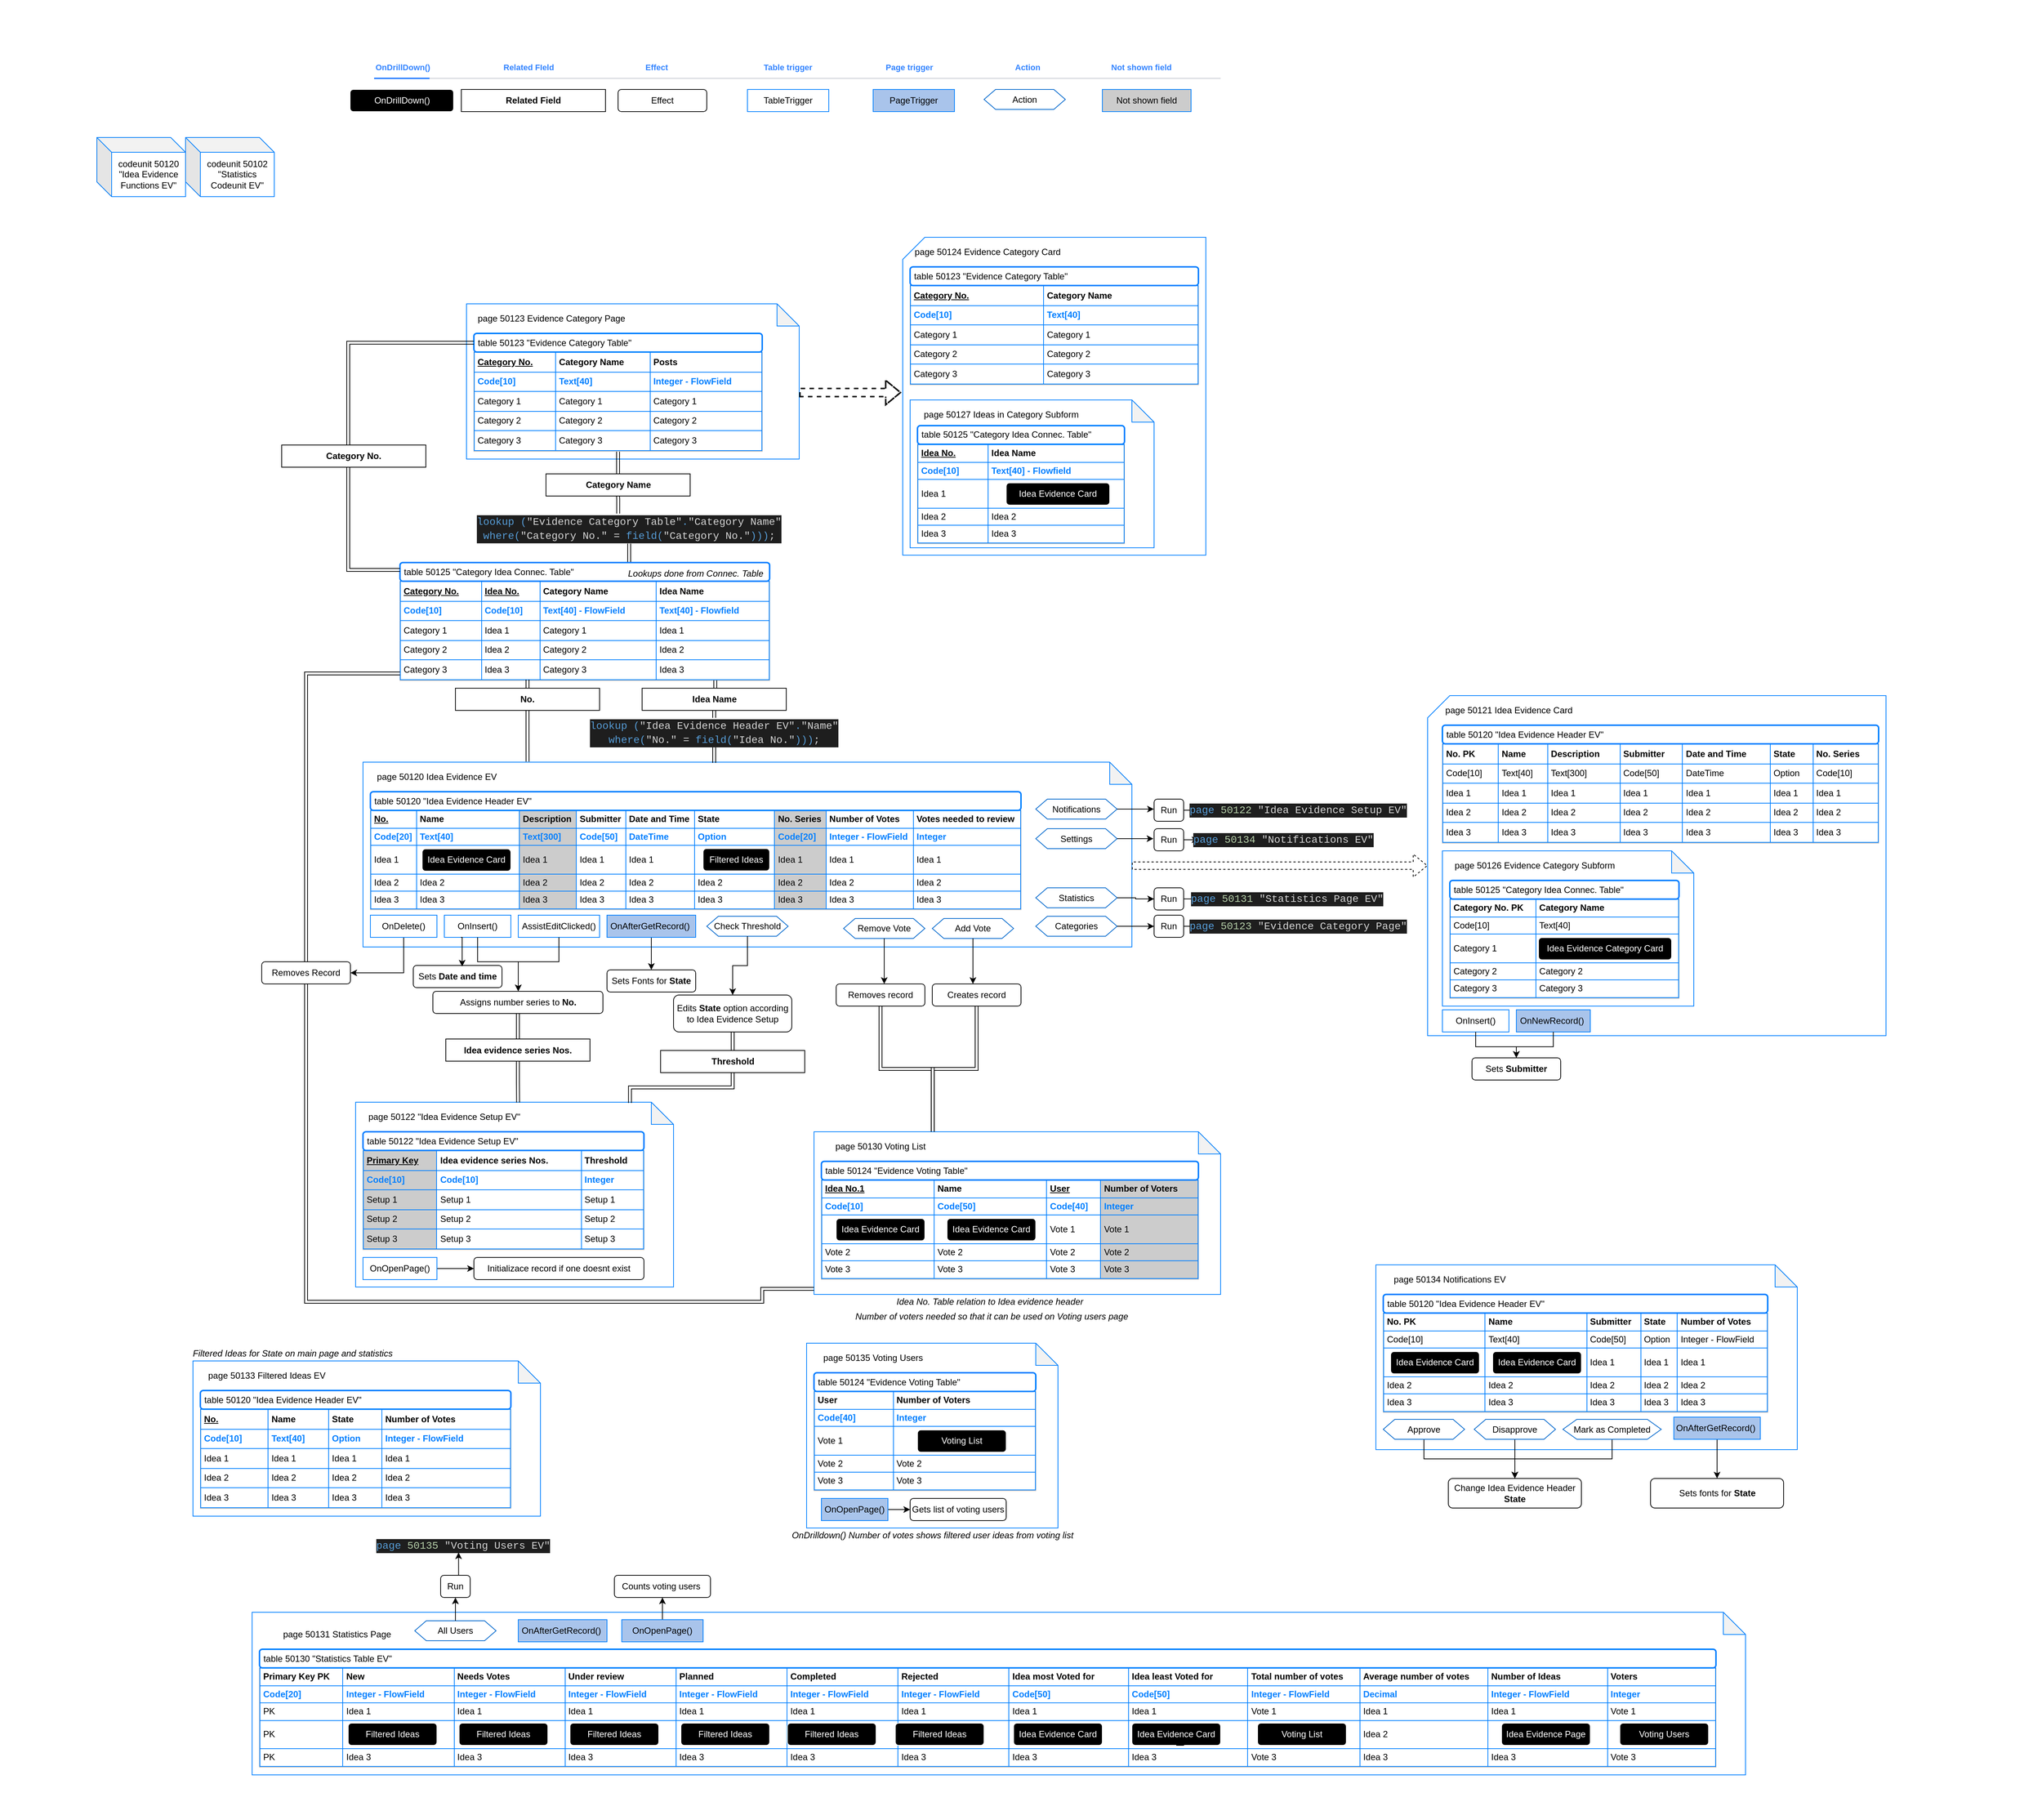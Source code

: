 <mxfile version="12.7.9" type="device"><diagram id="ACiLmT0TOm57b2Ao92in" name="Page-1"><mxGraphModel dx="2123" dy="1834" grid="1" gridSize="10" guides="1" tooltips="1" connect="1" arrows="1" fold="1" page="1" pageScale="1" pageWidth="827" pageHeight="1169" background="none" math="0" shadow="0"><root><mxCell id="0"/><mxCell id="1" parent="0"/><mxCell id="JTPsWHaUVG6Q6few43st-32" value="" style="group" parent="1" vertex="1" connectable="0"><mxGeometry x="-270" y="190" width="1030" height="270" as="geometry"/></mxCell><mxCell id="JTPsWHaUVG6Q6few43st-11" value="" style="group" parent="JTPsWHaUVG6Q6few43st-32" vertex="1" connectable="0"><mxGeometry y="30" width="1030" height="240" as="geometry"/></mxCell><mxCell id="JTPsWHaUVG6Q6few43st-14" value="" style="shape=note;whiteSpace=wrap;html=1;backgroundOutline=1;darkOpacity=0.05;strokeColor=#007FFF;strokeWidth=1;" parent="JTPsWHaUVG6Q6few43st-11" vertex="1"><mxGeometry x="-10" y="-40" width="1040" height="250" as="geometry"/></mxCell><mxCell id="JTPsWHaUVG6Q6few43st-4" value="&lt;table border=&quot;1&quot; width=&quot;100%&quot; cellpadding=&quot;4&quot; style=&quot;width: 100% ; height: 100% ; border-collapse: collapse ; border: 1px solid rgb(0 , 127 , 255)&quot;&gt;&lt;tbody&gt;&lt;tr style=&quot;color: rgb(255 , 255 , 255)&quot;&gt;&lt;th align=&quot;left&quot;&gt;&lt;font color=&quot;#000000&quot;&gt;&lt;u&gt;No.&lt;/u&gt;&lt;/font&gt;&lt;/th&gt;&lt;th align=&quot;left&quot;&gt;&lt;font color=&quot;#000000&quot;&gt;Name&lt;/font&gt;&lt;/th&gt;&lt;th align=&quot;left&quot; style=&quot;background-color: rgb(204 , 204 , 204)&quot;&gt;&lt;font color=&quot;#000000&quot;&gt;Description&lt;/font&gt;&lt;/th&gt;&lt;td&gt;&lt;font color=&quot;#000000&quot;&gt;&lt;b&gt;Submitter&lt;/b&gt;&lt;/font&gt;&lt;/td&gt;&lt;td&gt;&lt;font color=&quot;#000000&quot;&gt;&lt;b&gt;Date and Time&lt;/b&gt;&lt;/font&gt;&lt;/td&gt;&lt;td&gt;&lt;font color=&quot;#000000&quot;&gt;&lt;b&gt;State&lt;/b&gt;&lt;/font&gt;&lt;/td&gt;&lt;td style=&quot;background-color: rgb(204 , 204 , 204)&quot;&gt;&lt;font color=&quot;#000000&quot;&gt;&lt;b&gt;No. Series&lt;/b&gt;&lt;/font&gt;&lt;/td&gt;&lt;td&gt;&lt;font color=&quot;#000000&quot;&gt;&lt;b&gt;Number of Votes&lt;/b&gt;&lt;/font&gt;&lt;/td&gt;&lt;td&gt;&lt;font color=&quot;#000000&quot;&gt;&lt;b&gt;Votes needed to review&lt;/b&gt;&lt;/font&gt;&lt;/td&gt;&lt;/tr&gt;&lt;tr&gt;&lt;td&gt;&lt;b&gt;&lt;font color=&quot;#007fff&quot;&gt;Code[20]&lt;/font&gt;&lt;/b&gt;&lt;/td&gt;&lt;td&gt;&lt;b&gt;&lt;font color=&quot;#007fff&quot;&gt;Text[40]&lt;/font&gt;&lt;/b&gt;&lt;/td&gt;&lt;td style=&quot;background-color: rgb(204 , 204 , 204)&quot;&gt;&lt;b&gt;&lt;font color=&quot;#007fff&quot;&gt;Text[300]&lt;/font&gt;&lt;/b&gt;&lt;/td&gt;&lt;td&gt;&lt;b&gt;&lt;font color=&quot;#007fff&quot;&gt;Code[50]&lt;/font&gt;&lt;/b&gt;&lt;/td&gt;&lt;td&gt;&lt;b&gt;&lt;font color=&quot;#007fff&quot;&gt;DateTime&lt;/font&gt;&lt;/b&gt;&lt;/td&gt;&lt;td&gt;&lt;b&gt;&lt;font color=&quot;#007fff&quot;&gt;Option&lt;/font&gt;&lt;/b&gt;&lt;/td&gt;&lt;td style=&quot;background-color: rgb(204 , 204 , 204)&quot;&gt;&lt;b&gt;&lt;font color=&quot;#007fff&quot;&gt;Code[20]&lt;/font&gt;&lt;/b&gt;&lt;/td&gt;&lt;td&gt;&lt;b&gt;&lt;font color=&quot;#007fff&quot;&gt;Integer - FlowField&lt;/font&gt;&lt;/b&gt;&lt;/td&gt;&lt;td&gt;&lt;b&gt;&lt;font color=&quot;#007fff&quot;&gt;Integer&lt;/font&gt;&lt;/b&gt;&lt;/td&gt;&lt;/tr&gt;&lt;tr&gt;&lt;td&gt;Idea 1&lt;/td&gt;&lt;td&gt;&lt;b&gt;&amp;nbsp; &amp;nbsp; &amp;nbsp; &amp;nbsp; &amp;nbsp; &amp;nbsp; &amp;nbsp; &amp;nbsp; &amp;nbsp; &amp;nbsp; &amp;nbsp; &amp;nbsp; &amp;nbsp; &amp;nbsp; &amp;nbsp; &amp;nbsp; &amp;nbsp; &amp;nbsp; &amp;nbsp;&amp;nbsp;&lt;br&gt;&amp;nbsp; &amp;nbsp; &amp;nbsp; &amp;nbsp; &amp;nbsp; &amp;nbsp; &amp;nbsp; &amp;nbsp; &amp;nbsp; &amp;nbsp; &amp;nbsp; &amp;nbsp; &amp;nbsp;&amp;nbsp;&lt;/b&gt;&lt;/td&gt;&lt;td style=&quot;background-color: rgb(204 , 204 , 204)&quot;&gt;Idea 1&lt;br&gt;&lt;/td&gt;&lt;td&gt;Idea 1&lt;br&gt;&lt;/td&gt;&lt;td&gt;Idea 1&lt;br&gt;&lt;/td&gt;&lt;td&gt;&lt;b&gt;&amp;nbsp; &amp;nbsp; &amp;nbsp; &amp;nbsp; &amp;nbsp; &amp;nbsp; &amp;nbsp; &amp;nbsp; &amp;nbsp; &amp;nbsp; &amp;nbsp; &amp;nbsp; &amp;nbsp; &amp;nbsp; &amp;nbsp;&lt;/b&gt;&lt;/td&gt;&lt;td style=&quot;background-color: rgb(204 , 204 , 204)&quot;&gt;Idea 1&lt;br&gt;&lt;/td&gt;&lt;td&gt;Idea 1&lt;br&gt;&lt;/td&gt;&lt;td&gt;Idea 1&lt;br&gt;&lt;/td&gt;&lt;/tr&gt;&lt;tr&gt;&lt;td&gt;Idea 2&lt;br&gt;&lt;/td&gt;&lt;td&gt;Idea 2&lt;br&gt;&lt;/td&gt;&lt;td style=&quot;background-color: rgb(204 , 204 , 204)&quot;&gt;Idea 2&lt;br&gt;&lt;/td&gt;&lt;td&gt;Idea 2&lt;br&gt;&lt;/td&gt;&lt;td&gt;Idea 2&lt;br&gt;&lt;/td&gt;&lt;td&gt;Idea 2&lt;br&gt;&lt;/td&gt;&lt;td style=&quot;background-color: rgb(204 , 204 , 204)&quot;&gt;Idea 2&lt;br&gt;&lt;/td&gt;&lt;td&gt;Idea 2&lt;br&gt;&lt;/td&gt;&lt;td&gt;Idea 2&lt;br&gt;&lt;/td&gt;&lt;/tr&gt;&lt;tr&gt;&lt;td&gt;Idea 3&lt;br&gt;&lt;/td&gt;&lt;td&gt;Idea 3&lt;br&gt;&lt;/td&gt;&lt;td style=&quot;background-color: rgb(204 , 204 , 204)&quot;&gt;Idea 3&lt;br&gt;&lt;/td&gt;&lt;td&gt;Idea 3&lt;br&gt;&lt;/td&gt;&lt;td&gt;Idea 3&lt;br&gt;&lt;/td&gt;&lt;td&gt;Idea 3&lt;br&gt;&lt;/td&gt;&lt;td style=&quot;background-color: rgb(204 , 204 , 204)&quot;&gt;Idea 3&lt;br&gt;&lt;/td&gt;&lt;td&gt;Idea 3&lt;br&gt;&lt;/td&gt;&lt;td&gt;Idea 3&lt;br&gt;&lt;/td&gt;&lt;/tr&gt;&lt;/tbody&gt;&lt;/table&gt;" style="text;html=1;strokeColor=#c0c0c0;fillColor=#ffffff;overflow=fill;rounded=0;strokeWidth=1;" parent="JTPsWHaUVG6Q6few43st-11" vertex="1"><mxGeometry y="25.2" width="880" height="134.4" as="geometry"/></mxCell><mxCell id="JTPsWHaUVG6Q6few43st-10" value="&amp;nbsp;table 50120 &quot;Idea Evidence Header EV&quot;" style="rounded=1;whiteSpace=wrap;html=1;strokeColor=#007FFF;strokeWidth=2;align=left;" parent="JTPsWHaUVG6Q6few43st-11" vertex="1"><mxGeometry width="880" height="25.2" as="geometry"/></mxCell><mxCell id="JTPsWHaUVG6Q6few43st-17" value="OnInsert()" style="shape=parallelogram;perimeter=parallelogramPerimeter;whiteSpace=wrap;html=1;strokeColor=#007FFF;strokeWidth=1;size=0;" parent="JTPsWHaUVG6Q6few43st-11" vertex="1"><mxGeometry x="100" y="167" width="90" height="30" as="geometry"/></mxCell><mxCell id="JTPsWHaUVG6Q6few43st-27" value="AssistEditClicked()" style="shape=parallelogram;perimeter=parallelogramPerimeter;whiteSpace=wrap;html=1;strokeColor=#007FFF;strokeWidth=1;size=0;" parent="JTPsWHaUVG6Q6few43st-11" vertex="1"><mxGeometry x="200" y="167" width="110" height="30" as="geometry"/></mxCell><mxCell id="pxajIXQnpW5fkrU9XLz_-16" value="Check Threshold" style="shape=hexagon;perimeter=hexagonPerimeter2;whiteSpace=wrap;html=1;size=0.142;strokeColor=#0066CC;" parent="JTPsWHaUVG6Q6few43st-11" vertex="1"><mxGeometry x="455" y="168.5" width="110" height="27" as="geometry"/></mxCell><mxCell id="pxajIXQnpW5fkrU9XLz_-24" value="Notifications" style="shape=hexagon;perimeter=hexagonPerimeter2;whiteSpace=wrap;html=1;size=0.142;strokeColor=#0066CC;" parent="JTPsWHaUVG6Q6few43st-11" vertex="1"><mxGeometry x="900" y="10.0" width="110" height="27" as="geometry"/></mxCell><mxCell id="pjiOolJoheN_-AMJJVmt-164" style="edgeStyle=orthogonalEdgeStyle;rounded=0;orthogonalLoop=1;jettySize=auto;html=1;exitX=0.5;exitY=1;exitDx=0;exitDy=0;entryX=0.5;entryY=0;entryDx=0;entryDy=0;" parent="JTPsWHaUVG6Q6few43st-11" source="mBio8EEiqZ6QXh5fu1ua-10" target="pjiOolJoheN_-AMJJVmt-17" edge="1"><mxGeometry relative="1" as="geometry"/></mxCell><mxCell id="mBio8EEiqZ6QXh5fu1ua-10" value="OnAfterGetRecord()&amp;nbsp;" style="shape=parallelogram;perimeter=parallelogramPerimeter;whiteSpace=wrap;html=1;strokeColor=#007FFF;strokeWidth=1;size=0;fillColor=#A9C4EB;" parent="JTPsWHaUVG6Q6few43st-11" vertex="1"><mxGeometry x="320" y="167" width="120" height="30" as="geometry"/></mxCell><mxCell id="pjiOolJoheN_-AMJJVmt-31" value="Add Vote" style="shape=hexagon;perimeter=hexagonPerimeter2;whiteSpace=wrap;html=1;size=0.142;strokeColor=#0066CC;" parent="JTPsWHaUVG6Q6few43st-11" vertex="1"><mxGeometry x="760" y="171.5" width="110" height="27" as="geometry"/></mxCell><mxCell id="pjiOolJoheN_-AMJJVmt-32" value="Remove Vote" style="shape=hexagon;perimeter=hexagonPerimeter2;whiteSpace=wrap;html=1;size=0.142;strokeColor=#0066CC;" parent="JTPsWHaUVG6Q6few43st-11" vertex="1"><mxGeometry x="640" y="171.5" width="110" height="27" as="geometry"/></mxCell><mxCell id="pxajIXQnpW5fkrU9XLz_-20" value="Settings" style="shape=hexagon;perimeter=hexagonPerimeter2;whiteSpace=wrap;html=1;size=0.142;strokeColor=#0066CC;" parent="JTPsWHaUVG6Q6few43st-11" vertex="1"><mxGeometry x="900" y="50" width="110" height="27" as="geometry"/></mxCell><mxCell id="pjiOolJoheN_-AMJJVmt-71" value="Statistics" style="shape=hexagon;perimeter=hexagonPerimeter2;whiteSpace=wrap;html=1;size=0.142;strokeColor=#0066CC;" parent="JTPsWHaUVG6Q6few43st-11" vertex="1"><mxGeometry x="900" y="130" width="110" height="27" as="geometry"/></mxCell><mxCell id="pjiOolJoheN_-AMJJVmt-72" value="Categories" style="shape=hexagon;perimeter=hexagonPerimeter2;whiteSpace=wrap;html=1;size=0.142;strokeColor=#0066CC;" parent="JTPsWHaUVG6Q6few43st-11" vertex="1"><mxGeometry x="900" y="168.5" width="110" height="27" as="geometry"/></mxCell><mxCell id="pjiOolJoheN_-AMJJVmt-111" value="&lt;font color=&quot;#ffffff&quot;&gt;Idea Evidence Card&lt;/font&gt;" style="rounded=1;whiteSpace=wrap;html=1;fillColor=#000000;strokeColor=#FFFFFF;" parent="JTPsWHaUVG6Q6few43st-11" vertex="1"><mxGeometry x="70" y="77.4" width="120" height="30" as="geometry"/></mxCell><mxCell id="pjiOolJoheN_-AMJJVmt-112" value="&lt;font color=&quot;#ffffff&quot;&gt;Filtered Ideas&lt;/font&gt;" style="rounded=1;whiteSpace=wrap;html=1;fillColor=#000000;strokeColor=#FFFFFF;" parent="JTPsWHaUVG6Q6few43st-11" vertex="1"><mxGeometry x="450" y="77" width="90" height="30" as="geometry"/></mxCell><mxCell id="pjiOolJoheN_-AMJJVmt-17" value="Sets Fonts for &lt;b&gt;State&lt;/b&gt;" style="rounded=1;whiteSpace=wrap;html=1;" parent="JTPsWHaUVG6Q6few43st-11" vertex="1"><mxGeometry x="320" y="241" width="120" height="30" as="geometry"/></mxCell><mxCell id="JTPsWHaUVG6Q6few43st-15" value="page 50120 Idea Evidence EV" style="text;html=1;strokeColor=none;fillColor=none;align=center;verticalAlign=middle;whiteSpace=wrap;rounded=0;" parent="JTPsWHaUVG6Q6few43st-32" vertex="1"><mxGeometry width="180" height="20" as="geometry"/></mxCell><mxCell id="JTPsWHaUVG6Q6few43st-41" value="" style="group" parent="1" vertex="1" connectable="0"><mxGeometry x="-280" y="680" width="1570" height="230" as="geometry"/></mxCell><mxCell id="JTPsWHaUVG6Q6few43st-42" value="" style="shape=note;whiteSpace=wrap;html=1;backgroundOutline=1;darkOpacity=0.05;strokeColor=#007FFF;strokeWidth=1;" parent="JTPsWHaUVG6Q6few43st-41" vertex="1"><mxGeometry x="-10" y="-40" width="430" height="250" as="geometry"/></mxCell><mxCell id="JTPsWHaUVG6Q6few43st-43" value="&lt;table border=&quot;1&quot; width=&quot;100%&quot; cellpadding=&quot;4&quot; style=&quot;width: 100% ; height: 100% ; border-collapse: collapse ; border: 1px solid rgb(0 , 127 , 255)&quot;&gt;&lt;tbody&gt;&lt;tr style=&quot;color: rgb(255 , 255 , 255)&quot;&gt;&lt;th align=&quot;left&quot; style=&quot;background-color: rgb(204 , 204 , 204)&quot;&gt;&lt;font color=&quot;#000000&quot;&gt;&lt;u&gt;Primary Key&lt;/u&gt;&lt;/font&gt;&lt;/th&gt;&lt;th align=&quot;left&quot;&gt;&lt;font color=&quot;#000000&quot;&gt;Idea evidence series Nos.&lt;/font&gt;&lt;/th&gt;&lt;th align=&quot;left&quot;&gt;&lt;font color=&quot;#000000&quot;&gt;Threshold&lt;/font&gt;&lt;/th&gt;&lt;/tr&gt;&lt;tr&gt;&lt;td style=&quot;background-color: rgb(204 , 204 , 204)&quot;&gt;&lt;b&gt;&lt;font color=&quot;#007fff&quot;&gt;Code[10]&lt;/font&gt;&lt;/b&gt;&lt;/td&gt;&lt;td&gt;&lt;b&gt;&lt;font color=&quot;#007fff&quot;&gt;Code[10]&lt;/font&gt;&lt;/b&gt;&lt;/td&gt;&lt;td&gt;&lt;b&gt;&lt;font color=&quot;#007fff&quot;&gt;Integer&lt;/font&gt;&lt;/b&gt;&lt;/td&gt;&lt;/tr&gt;&lt;tr&gt;&lt;td style=&quot;background-color: rgb(204 , 204 , 204)&quot;&gt;Setup 1&lt;/td&gt;&lt;td&gt;Setup 1&lt;/td&gt;&lt;td&gt;Setup 1&lt;br&gt;&lt;/td&gt;&lt;/tr&gt;&lt;tr&gt;&lt;td style=&quot;background-color: rgb(204 , 204 , 204)&quot;&gt;Setup 2&lt;br&gt;&lt;/td&gt;&lt;td&gt;Setup 2&lt;br&gt;&lt;/td&gt;&lt;td&gt;Setup 2&lt;br&gt;&lt;/td&gt;&lt;/tr&gt;&lt;tr&gt;&lt;td style=&quot;background-color: rgb(204 , 204 , 204)&quot;&gt;Setup 3&lt;br&gt;&lt;/td&gt;&lt;td&gt;Setup 3&lt;br&gt;&lt;/td&gt;&lt;td&gt;Setup 3&lt;br&gt;&lt;/td&gt;&lt;/tr&gt;&lt;/tbody&gt;&lt;/table&gt;" style="text;html=1;strokeColor=#c0c0c0;fillColor=#ffffff;overflow=fill;rounded=0;strokeWidth=1;" parent="JTPsWHaUVG6Q6few43st-41" vertex="1"><mxGeometry y="25.2" width="380" height="134.4" as="geometry"/></mxCell><mxCell id="JTPsWHaUVG6Q6few43st-44" value="&lt;span style=&quot;text-align: center&quot;&gt;&amp;nbsp;table 50122 &quot;Idea Evidence Setup EV&quot;&lt;/span&gt;" style="rounded=1;whiteSpace=wrap;html=1;strokeColor=#007FFF;strokeWidth=2;align=left;" parent="JTPsWHaUVG6Q6few43st-41" vertex="1"><mxGeometry width="380" height="25.2" as="geometry"/></mxCell><mxCell id="JTPsWHaUVG6Q6few43st-48" value="page 50122 &quot;Idea Evidence Setup EV&quot;" style="text;html=1;strokeColor=none;fillColor=none;align=center;verticalAlign=middle;whiteSpace=wrap;rounded=0;" parent="JTPsWHaUVG6Q6few43st-41" vertex="1"><mxGeometry y="-30" width="220" height="20" as="geometry"/></mxCell><mxCell id="pjiOolJoheN_-AMJJVmt-109" style="edgeStyle=orthogonalEdgeStyle;rounded=0;orthogonalLoop=1;jettySize=auto;html=1;exitX=1;exitY=0.5;exitDx=0;exitDy=0;" parent="JTPsWHaUVG6Q6few43st-41" source="JTPsWHaUVG6Q6few43st-56" target="pjiOolJoheN_-AMJJVmt-108" edge="1"><mxGeometry relative="1" as="geometry"/></mxCell><mxCell id="JTPsWHaUVG6Q6few43st-56" value="OnOpenPage()" style="shape=parallelogram;perimeter=parallelogramPerimeter;whiteSpace=wrap;html=1;strokeColor=#007FFF;strokeWidth=1;size=0;" parent="JTPsWHaUVG6Q6few43st-41" vertex="1"><mxGeometry y="170" width="100" height="30" as="geometry"/></mxCell><mxCell id="JTPsWHaUVG6Q6few43st-170" value="" style="group" parent="JTPsWHaUVG6Q6few43st-41" vertex="1" connectable="0"><mxGeometry x="620" y="10" width="960" height="330" as="geometry"/></mxCell><mxCell id="JTPsWHaUVG6Q6few43st-171" value="" style="group" parent="JTPsWHaUVG6Q6few43st-170" vertex="1" connectable="0"><mxGeometry y="30" width="960" height="300" as="geometry"/></mxCell><mxCell id="JTPsWHaUVG6Q6few43st-172" value="" style="shape=note;whiteSpace=wrap;html=1;backgroundOutline=1;darkOpacity=0.05;strokeColor=#007FFF;strokeWidth=1;" parent="JTPsWHaUVG6Q6few43st-171" vertex="1"><mxGeometry x="-10" y="-40" width="550" height="220" as="geometry"/></mxCell><mxCell id="JTPsWHaUVG6Q6few43st-173" value="&lt;table border=&quot;1&quot; width=&quot;100%&quot; cellpadding=&quot;4&quot; style=&quot;width: 100% ; height: 100% ; border-collapse: collapse ; border: 1px solid rgb(0 , 127 , 255)&quot;&gt;&lt;tbody&gt;&lt;tr style=&quot;color: rgb(255 , 255 , 255)&quot;&gt;&lt;th align=&quot;left&quot;&gt;&lt;font color=&quot;#000000&quot;&gt;&lt;u&gt;Idea No.1&lt;/u&gt;&lt;/font&gt;&lt;/th&gt;&lt;th align=&quot;left&quot;&gt;&lt;font color=&quot;#000000&quot;&gt;Name&lt;/font&gt;&lt;/th&gt;&lt;th align=&quot;left&quot;&gt;&lt;font color=&quot;#000000&quot;&gt;&lt;u&gt;User&lt;/u&gt;&lt;/font&gt;&lt;/th&gt;&lt;td style=&quot;background-color: rgb(204 , 204 , 204)&quot;&gt;&lt;font color=&quot;#000000&quot;&gt;&lt;b&gt;Number of Voters&lt;/b&gt;&lt;/font&gt;&lt;/td&gt;&lt;/tr&gt;&lt;tr&gt;&lt;td&gt;&lt;b&gt;&lt;font color=&quot;#007fff&quot;&gt;Code[10]&lt;/font&gt;&lt;/b&gt;&lt;/td&gt;&lt;td&gt;&lt;b&gt;&lt;font color=&quot;#007fff&quot;&gt;Code[50]&lt;/font&gt;&lt;/b&gt;&lt;/td&gt;&lt;td&gt;&lt;b&gt;&lt;font color=&quot;#007fff&quot;&gt;Code[40]&lt;/font&gt;&lt;/b&gt;&lt;/td&gt;&lt;td style=&quot;background-color: rgb(204 , 204 , 204)&quot;&gt;&lt;b&gt;&lt;font color=&quot;#007fff&quot;&gt;Integer&lt;/font&gt;&lt;/b&gt;&lt;/td&gt;&lt;/tr&gt;&lt;tr&gt;&lt;td&gt;&lt;b&gt;&amp;nbsp; &amp;nbsp; &amp;nbsp; &amp;nbsp; &amp;nbsp; &amp;nbsp; &amp;nbsp; &amp;nbsp; &amp;nbsp; &amp;nbsp; &amp;nbsp; &amp;nbsp; &amp;nbsp; &amp;nbsp; &amp;nbsp; &amp;nbsp; &amp;nbsp; &amp;nbsp;&lt;br&gt;&lt;br&gt;&lt;/b&gt;&lt;/td&gt;&lt;td&gt;&lt;b&gt;&amp;nbsp; &amp;nbsp; &amp;nbsp; &amp;nbsp; &amp;nbsp; &amp;nbsp; &amp;nbsp; &amp;nbsp; &amp;nbsp; &amp;nbsp; &amp;nbsp; &amp;nbsp; &amp;nbsp; &amp;nbsp; &amp;nbsp; &amp;nbsp; &amp;nbsp; &amp;nbsp;&lt;br&gt;&lt;/b&gt;&lt;/td&gt;&lt;td&gt;Vote 1&lt;br&gt;&lt;/td&gt;&lt;td style=&quot;background-color: rgb(204 , 204 , 204)&quot;&gt;Vote 1&lt;br&gt;&lt;/td&gt;&lt;/tr&gt;&lt;tr&gt;&lt;td&gt;Vote 2&lt;br&gt;&lt;/td&gt;&lt;td&gt;Vote 2&lt;br&gt;&lt;/td&gt;&lt;td&gt;Vote 2&lt;br&gt;&lt;/td&gt;&lt;td style=&quot;background-color: rgb(204 , 204 , 204)&quot;&gt;Vote 2&lt;br&gt;&lt;/td&gt;&lt;/tr&gt;&lt;tr&gt;&lt;td&gt;Vote 3&lt;br&gt;&lt;/td&gt;&lt;td&gt;Vote 3&lt;br&gt;&lt;/td&gt;&lt;td&gt;Vote 3&lt;br&gt;&lt;/td&gt;&lt;td style=&quot;background-color: rgb(204 , 204 , 204)&quot;&gt;Vote 3&lt;br&gt;&lt;/td&gt;&lt;/tr&gt;&lt;/tbody&gt;&lt;/table&gt;" style="text;html=1;strokeColor=#c0c0c0;fillColor=#ffffff;overflow=fill;rounded=0;strokeWidth=1;" parent="JTPsWHaUVG6Q6few43st-171" vertex="1"><mxGeometry y="25.2" width="510" height="134.4" as="geometry"/></mxCell><mxCell id="JTPsWHaUVG6Q6few43st-174" value="&amp;nbsp;table 50124 &quot;Evidence Voting Table&quot;" style="rounded=1;whiteSpace=wrap;html=1;strokeColor=#007FFF;strokeWidth=2;align=left;" parent="JTPsWHaUVG6Q6few43st-171" vertex="1"><mxGeometry width="510" height="25.2" as="geometry"/></mxCell><mxCell id="JTPsWHaUVG6Q6few43st-178" value="page 50130 Voting List" style="text;html=1;strokeColor=none;fillColor=none;align=center;verticalAlign=middle;whiteSpace=wrap;rounded=0;" parent="JTPsWHaUVG6Q6few43st-171" vertex="1"><mxGeometry x="-10" y="-30" width="180" height="20" as="geometry"/></mxCell><mxCell id="JTPsWHaUVG6Q6few43st-224" value="&lt;i&gt;Number of voters needed so that it can be used on Voting users page&lt;/i&gt;" style="text;html=1;align=center;verticalAlign=middle;resizable=0;points=[];autosize=1;" parent="JTPsWHaUVG6Q6few43st-171" vertex="1"><mxGeometry x="40" y="200.0" width="380" height="20" as="geometry"/></mxCell><mxCell id="fzGdbTcnwanTnEYwv46--1" value="&lt;font color=&quot;#ffffff&quot;&gt;Idea Evidence Card&lt;/font&gt;" style="rounded=1;whiteSpace=wrap;html=1;fillColor=#000000;strokeColor=#FFFFFF;" vertex="1" parent="JTPsWHaUVG6Q6few43st-171"><mxGeometry x="20" y="77.4" width="120" height="30" as="geometry"/></mxCell><mxCell id="fzGdbTcnwanTnEYwv46--6" value="&lt;font color=&quot;#ffffff&quot;&gt;Idea Evidence Card&lt;/font&gt;" style="rounded=1;whiteSpace=wrap;html=1;fillColor=#000000;strokeColor=#FFFFFF;" vertex="1" parent="JTPsWHaUVG6Q6few43st-171"><mxGeometry x="170" y="77.4" width="120" height="30" as="geometry"/></mxCell><mxCell id="pxajIXQnpW5fkrU9XLz_-3" value="&lt;i&gt;Idea No. Table relation to Idea evidence header&lt;/i&gt;" style="text;html=1;strokeColor=none;fillColor=none;align=center;verticalAlign=middle;whiteSpace=wrap;rounded=0;" parent="JTPsWHaUVG6Q6few43st-171" vertex="1"><mxGeometry x="40" y="180" width="376" height="20" as="geometry"/></mxCell><mxCell id="pjiOolJoheN_-AMJJVmt-108" value="Initializace record if one doesnt exist" style="rounded=1;whiteSpace=wrap;html=1;" parent="JTPsWHaUVG6Q6few43st-41" vertex="1"><mxGeometry x="150" y="170" width="230" height="30" as="geometry"/></mxCell><mxCell id="JTPsWHaUVG6Q6few43st-88" style="edgeStyle=orthogonalEdgeStyle;rounded=0;orthogonalLoop=1;jettySize=auto;html=1;shape=link;entryX=0.5;entryY=0;entryDx=0;entryDy=0;" parent="1" source="JTPsWHaUVG6Q6few43st-62" target="JTPsWHaUVG6Q6few43st-89" edge="1"><mxGeometry relative="1" as="geometry"><mxPoint x="-155" y="520" as="targetPoint"/></mxGeometry></mxCell><mxCell id="JTPsWHaUVG6Q6few43st-62" value="Assigns number series to &lt;b&gt;No.&lt;/b&gt;" style="rounded=1;whiteSpace=wrap;html=1;" parent="1" vertex="1"><mxGeometry x="-185.5" y="490" width="230" height="30" as="geometry"/></mxCell><mxCell id="JTPsWHaUVG6Q6few43st-65" value="Sets&amp;nbsp;&lt;b&gt;Date and time&lt;/b&gt;" style="rounded=1;whiteSpace=wrap;html=1;strokeColor=#000000;strokeWidth=1;" parent="1" vertex="1"><mxGeometry x="-212" y="455" width="120" height="30" as="geometry"/></mxCell><mxCell id="JTPsWHaUVG6Q6few43st-84" style="edgeStyle=orthogonalEdgeStyle;rounded=0;orthogonalLoop=1;jettySize=auto;html=1;exitX=0.5;exitY=1;exitDx=0;exitDy=0;" parent="1" source="JTPsWHaUVG6Q6few43st-17" target="JTPsWHaUVG6Q6few43st-62" edge="1"><mxGeometry relative="1" as="geometry"><Array as="points"><mxPoint x="-125" y="450"/><mxPoint x="-70" y="450"/></Array></mxGeometry></mxCell><mxCell id="JTPsWHaUVG6Q6few43st-87" style="edgeStyle=orthogonalEdgeStyle;rounded=0;orthogonalLoop=1;jettySize=auto;html=1;exitX=0.5;exitY=1;exitDx=0;exitDy=0;" parent="1" source="JTPsWHaUVG6Q6few43st-27" target="JTPsWHaUVG6Q6few43st-62" edge="1"><mxGeometry relative="1" as="geometry"><Array as="points"><mxPoint x="-15" y="450"/><mxPoint x="-70" y="450"/></Array></mxGeometry></mxCell><mxCell id="JTPsWHaUVG6Q6few43st-91" style="edgeStyle=orthogonalEdgeStyle;shape=link;rounded=0;orthogonalLoop=1;jettySize=auto;html=1;exitX=0.5;exitY=1;exitDx=0;exitDy=0;entryX=0.511;entryY=0.002;entryDx=0;entryDy=0;entryPerimeter=0;" parent="1" source="JTPsWHaUVG6Q6few43st-89" target="JTPsWHaUVG6Q6few43st-42" edge="1"><mxGeometry relative="1" as="geometry"><mxPoint x="-155" y="610" as="targetPoint"/></mxGeometry></mxCell><mxCell id="JTPsWHaUVG6Q6few43st-89" value="&lt;b&gt;Idea evidence series Nos.&lt;/b&gt;" style="rounded=0;whiteSpace=wrap;html=1;strokeColor=#000000;strokeWidth=1;" parent="1" vertex="1"><mxGeometry x="-168" y="554.5" width="195" height="30" as="geometry"/></mxCell><mxCell id="JTPsWHaUVG6Q6few43st-98" value="" style="group" parent="1" vertex="1" connectable="0"><mxGeometry x="-130" y="-430" width="1390" height="520" as="geometry"/></mxCell><mxCell id="JTPsWHaUVG6Q6few43st-99" value="" style="group" parent="JTPsWHaUVG6Q6few43st-98" vertex="1" connectable="0"><mxGeometry y="30" width="800" height="230" as="geometry"/></mxCell><mxCell id="JTPsWHaUVG6Q6few43st-100" value="" style="shape=note;whiteSpace=wrap;html=1;backgroundOutline=1;darkOpacity=0.05;strokeColor=#007FFF;strokeWidth=1;" parent="JTPsWHaUVG6Q6few43st-99" vertex="1"><mxGeometry x="-10" y="-40" width="450" height="210" as="geometry"/></mxCell><mxCell id="pjiOolJoheN_-AMJJVmt-49" style="edgeStyle=orthogonalEdgeStyle;shape=link;rounded=0;orthogonalLoop=1;jettySize=auto;html=1;exitX=0.5;exitY=1;exitDx=0;exitDy=0;" parent="JTPsWHaUVG6Q6few43st-99" source="JTPsWHaUVG6Q6few43st-101" target="pjiOolJoheN_-AMJJVmt-45" edge="1"><mxGeometry relative="1" as="geometry"/></mxCell><mxCell id="JTPsWHaUVG6Q6few43st-101" value="&lt;table border=&quot;1&quot; width=&quot;100%&quot; cellpadding=&quot;4&quot; style=&quot;width: 100% ; height: 100% ; border-collapse: collapse ; border: 1px solid rgb(0 , 127 , 255)&quot;&gt;&lt;tbody&gt;&lt;tr style=&quot;color: rgb(255 , 255 , 255)&quot;&gt;&lt;th align=&quot;left&quot;&gt;&lt;font color=&quot;#000000&quot;&gt;&lt;u&gt;Category No.&lt;/u&gt;&lt;/font&gt;&lt;/th&gt;&lt;th align=&quot;left&quot;&gt;&lt;font color=&quot;#000000&quot;&gt;Category Name&lt;/font&gt;&lt;/th&gt;&lt;th align=&quot;left&quot;&gt;&lt;font color=&quot;#000000&quot;&gt;Posts&lt;/font&gt;&lt;/th&gt;&lt;/tr&gt;&lt;tr&gt;&lt;td&gt;&lt;font color=&quot;#007fff&quot;&gt;&lt;b&gt;Code[10]&lt;/b&gt;&lt;/font&gt;&lt;/td&gt;&lt;td&gt;&lt;b&gt;&lt;font color=&quot;#007fff&quot;&gt;Text[40]&lt;/font&gt;&lt;/b&gt;&lt;/td&gt;&lt;td&gt;&lt;b&gt;&lt;font color=&quot;#007fff&quot;&gt;Integer - FlowField&lt;/font&gt;&lt;/b&gt;&lt;/td&gt;&lt;/tr&gt;&lt;tr&gt;&lt;td&gt;Category 1&lt;/td&gt;&lt;td&gt;Category 1&lt;br&gt;&lt;/td&gt;&lt;td&gt;Category 1&lt;br&gt;&lt;/td&gt;&lt;/tr&gt;&lt;tr&gt;&lt;td&gt;Category 2&lt;br&gt;&lt;/td&gt;&lt;td&gt;Category 2&lt;br&gt;&lt;/td&gt;&lt;td&gt;Category 2&lt;br&gt;&lt;/td&gt;&lt;/tr&gt;&lt;tr&gt;&lt;td&gt;Category 3&lt;br&gt;&lt;/td&gt;&lt;td&gt;Category 3&lt;br&gt;&lt;/td&gt;&lt;td&gt;Category 3&lt;br&gt;&lt;/td&gt;&lt;/tr&gt;&lt;/tbody&gt;&lt;/table&gt;" style="text;html=1;strokeColor=#c0c0c0;fillColor=#ffffff;overflow=fill;rounded=0;strokeWidth=1;" parent="JTPsWHaUVG6Q6few43st-99" vertex="1"><mxGeometry y="25.2" width="390" height="134.4" as="geometry"/></mxCell><mxCell id="JTPsWHaUVG6Q6few43st-102" value="&amp;nbsp;table 50123 &quot;Evidence Category Table&quot;" style="rounded=1;whiteSpace=wrap;html=1;strokeColor=#007FFF;strokeWidth=2;align=left;" parent="JTPsWHaUVG6Q6few43st-99" vertex="1"><mxGeometry width="390" height="25.2" as="geometry"/></mxCell><mxCell id="pjiOolJoheN_-AMJJVmt-45" value="&lt;b style=&quot;white-space: nowrap&quot;&gt;Category Name&lt;/b&gt;" style="rounded=0;whiteSpace=wrap;html=1;strokeColor=#000000;strokeWidth=1;" parent="JTPsWHaUVG6Q6few43st-99" vertex="1"><mxGeometry x="97.5" y="190" width="195" height="30" as="geometry"/></mxCell><mxCell id="JTPsWHaUVG6Q6few43st-106" value="page 50123 Evidence Category Page" style="text;html=1;strokeColor=none;fillColor=none;align=center;verticalAlign=middle;whiteSpace=wrap;rounded=0;" parent="JTPsWHaUVG6Q6few43st-98" vertex="1"><mxGeometry width="210" height="20" as="geometry"/></mxCell><mxCell id="JTPsWHaUVG6Q6few43st-107" value="" style="group" parent="JTPsWHaUVG6Q6few43st-98" vertex="1" connectable="0"><mxGeometry x="590" y="-90" width="800" height="620" as="geometry"/></mxCell><mxCell id="JTPsWHaUVG6Q6few43st-108" value="" style="group" parent="JTPsWHaUVG6Q6few43st-107" vertex="1" connectable="0"><mxGeometry y="30" width="800" height="590" as="geometry"/></mxCell><mxCell id="JTPsWHaUVG6Q6few43st-116" value="" style="shape=card;whiteSpace=wrap;html=1;strokeColor=#007FFF;strokeWidth=1;" parent="JTPsWHaUVG6Q6few43st-108" vertex="1"><mxGeometry x="-10" y="-40" width="410" height="430" as="geometry"/></mxCell><mxCell id="JTPsWHaUVG6Q6few43st-110" value="&lt;table border=&quot;1&quot; width=&quot;100%&quot; cellpadding=&quot;4&quot; style=&quot;width: 100% ; height: 100% ; border-collapse: collapse ; border: 1px solid rgb(0 , 127 , 255)&quot;&gt;&lt;tbody&gt;&lt;tr style=&quot;color: rgb(255 , 255 , 255)&quot;&gt;&lt;th align=&quot;left&quot;&gt;&lt;font color=&quot;#000000&quot;&gt;&lt;u&gt;Category No.&lt;/u&gt;&lt;/font&gt;&lt;/th&gt;&lt;th align=&quot;left&quot;&gt;&lt;font color=&quot;#000000&quot;&gt;Category Name&lt;/font&gt;&lt;/th&gt;&lt;/tr&gt;&lt;tr&gt;&lt;td&gt;&lt;b&gt;&lt;font color=&quot;#007fff&quot;&gt;Code[10]&lt;/font&gt;&lt;/b&gt;&lt;/td&gt;&lt;td&gt;&lt;b&gt;&lt;font color=&quot;#007fff&quot;&gt;Text[40]&lt;/font&gt;&lt;/b&gt;&lt;/td&gt;&lt;/tr&gt;&lt;tr&gt;&lt;td&gt;Category 1&lt;/td&gt;&lt;td&gt;Category 1&lt;br&gt;&lt;/td&gt;&lt;/tr&gt;&lt;tr&gt;&lt;td&gt;Category 2&lt;br&gt;&lt;/td&gt;&lt;td&gt;Category 2&lt;br&gt;&lt;/td&gt;&lt;/tr&gt;&lt;tr&gt;&lt;td&gt;Category 3&lt;br&gt;&lt;/td&gt;&lt;td&gt;Category 3&lt;br&gt;&lt;/td&gt;&lt;/tr&gt;&lt;/tbody&gt;&lt;/table&gt;" style="text;html=1;strokeColor=#c0c0c0;fillColor=#ffffff;overflow=fill;rounded=0;strokeWidth=1;" parent="JTPsWHaUVG6Q6few43st-108" vertex="1"><mxGeometry y="25.2" width="390" height="134.4" as="geometry"/></mxCell><mxCell id="JTPsWHaUVG6Q6few43st-111" value="&amp;nbsp;table 50123 &quot;Evidence Category Table&quot;" style="rounded=1;whiteSpace=wrap;html=1;strokeColor=#007FFF;strokeWidth=2;align=left;" parent="JTPsWHaUVG6Q6few43st-108" vertex="1"><mxGeometry width="390" height="25.2" as="geometry"/></mxCell><mxCell id="JTPsWHaUVG6Q6few43st-117" value="" style="shape=note;whiteSpace=wrap;html=1;backgroundOutline=1;darkOpacity=0.05;strokeColor=#007FFF;strokeWidth=1;" parent="JTPsWHaUVG6Q6few43st-108" vertex="1"><mxGeometry y="180" width="330" height="200" as="geometry"/></mxCell><mxCell id="JTPsWHaUVG6Q6few43st-118" value="page 50127 Ideas in Category Subform&amp;nbsp;" style="text;html=1;strokeColor=none;fillColor=none;align=center;verticalAlign=middle;whiteSpace=wrap;rounded=0;" parent="JTPsWHaUVG6Q6few43st-108" vertex="1"><mxGeometry x="10" y="190" width="230" height="20" as="geometry"/></mxCell><mxCell id="JTPsWHaUVG6Q6few43st-150" value="&lt;table border=&quot;1&quot; width=&quot;100%&quot; cellpadding=&quot;4&quot; style=&quot;width: 100% ; height: 100% ; border-collapse: collapse ; border: 1px solid rgb(0 , 127 , 255)&quot;&gt;&lt;tbody&gt;&lt;tr style=&quot;color: rgb(255 , 255 , 255)&quot;&gt;&lt;th align=&quot;left&quot;&gt;&lt;font color=&quot;#000000&quot;&gt;&lt;u&gt;Idea No.&lt;/u&gt;&lt;/font&gt;&lt;/th&gt;&lt;td&gt;&lt;font color=&quot;#000000&quot;&gt;&lt;b&gt;Idea Name&lt;/b&gt;&lt;/font&gt;&lt;/td&gt;&lt;/tr&gt;&lt;tr&gt;&lt;td&gt;&lt;b&gt;&lt;font color=&quot;#007fff&quot;&gt;Code[10]&lt;/font&gt;&lt;/b&gt;&lt;/td&gt;&lt;td&gt;&lt;b&gt;&lt;font color=&quot;#007fff&quot;&gt;Text[40] - Flowfield&lt;/font&gt;&lt;/b&gt;&lt;/td&gt;&lt;/tr&gt;&lt;tr&gt;&lt;td&gt;Idea 1&lt;/td&gt;&lt;td&gt;&lt;b&gt;&lt;br&gt;&lt;br&gt;&lt;/b&gt;&lt;/td&gt;&lt;/tr&gt;&lt;tr&gt;&lt;td&gt;Idea 2&lt;br&gt;&lt;/td&gt;&lt;td&gt;Idea 2&lt;br&gt;&lt;/td&gt;&lt;/tr&gt;&lt;tr&gt;&lt;td&gt;Idea 3&lt;br&gt;&lt;/td&gt;&lt;td&gt;Idea 3&lt;br&gt;&lt;/td&gt;&lt;/tr&gt;&lt;/tbody&gt;&lt;/table&gt;" style="text;html=1;strokeColor=#c0c0c0;fillColor=#ffffff;overflow=fill;rounded=0;strokeWidth=1;" parent="JTPsWHaUVG6Q6few43st-108" vertex="1"><mxGeometry x="10" y="240" width="280" height="134.4" as="geometry"/></mxCell><mxCell id="JTPsWHaUVG6Q6few43st-151" value="&amp;nbsp;table 50125 &quot;Category Idea Connec. Table&quot;" style="rounded=1;whiteSpace=wrap;html=1;strokeColor=#007FFF;strokeWidth=2;align=left;" parent="JTPsWHaUVG6Q6few43st-108" vertex="1"><mxGeometry x="10" y="214.8" width="280" height="25.2" as="geometry"/></mxCell><mxCell id="mBio8EEiqZ6QXh5fu1ua-7" style="edgeStyle=orthogonalEdgeStyle;rounded=0;orthogonalLoop=1;jettySize=auto;html=1;exitX=0.5;exitY=1;exitDx=0;exitDy=0;exitPerimeter=0;" parent="JTPsWHaUVG6Q6few43st-108" source="JTPsWHaUVG6Q6few43st-116" target="JTPsWHaUVG6Q6few43st-116" edge="1"><mxGeometry relative="1" as="geometry"/></mxCell><mxCell id="pjiOolJoheN_-AMJJVmt-110" value="&lt;font color=&quot;#ffffff&quot;&gt;Idea Evidence Card&lt;/font&gt;" style="rounded=1;whiteSpace=wrap;html=1;fillColor=#000000;strokeColor=#FFFFFF;" parent="JTPsWHaUVG6Q6few43st-108" vertex="1"><mxGeometry x="130" y="292.2" width="140" height="30" as="geometry"/></mxCell><mxCell id="JTPsWHaUVG6Q6few43st-115" value="page 50124 Evidence Category Card" style="text;html=1;strokeColor=none;fillColor=none;align=center;verticalAlign=middle;whiteSpace=wrap;rounded=0;" parent="JTPsWHaUVG6Q6few43st-107" vertex="1"><mxGeometry width="210" height="20" as="geometry"/></mxCell><mxCell id="JTPsWHaUVG6Q6few43st-169" style="edgeStyle=orthogonalEdgeStyle;shape=flexArrow;rounded=0;orthogonalLoop=1;jettySize=auto;html=1;exitX=0;exitY=0;exitDx=450;exitDy=120;exitPerimeter=0;strokeWidth=2;dashed=1;" parent="JTPsWHaUVG6Q6few43st-98" source="JTPsWHaUVG6Q6few43st-100" edge="1"><mxGeometry relative="1" as="geometry"><mxPoint x="578" y="110" as="targetPoint"/></mxGeometry></mxCell><mxCell id="JTPsWHaUVG6Q6few43st-120" value="" style="group" parent="1" vertex="1" connectable="0"><mxGeometry x="-230" y="-90" width="800" height="230" as="geometry"/></mxCell><mxCell id="JTPsWHaUVG6Q6few43st-122" value="&lt;table border=&quot;1&quot; width=&quot;100%&quot; cellpadding=&quot;4&quot; style=&quot;width: 100% ; height: 100% ; border-collapse: collapse ; border: 1px solid rgb(0 , 127 , 255)&quot;&gt;&lt;tbody&gt;&lt;tr style=&quot;color: rgb(255 , 255 , 255)&quot;&gt;&lt;th align=&quot;left&quot;&gt;&lt;font color=&quot;#000000&quot;&gt;&lt;u&gt;Category No.&lt;/u&gt;&lt;/font&gt;&lt;/th&gt;&lt;th align=&quot;left&quot;&gt;&lt;font color=&quot;#000000&quot;&gt;&lt;u&gt;Idea No.&lt;/u&gt;&lt;/font&gt;&lt;/th&gt;&lt;th align=&quot;left&quot;&gt;&lt;font color=&quot;#000000&quot;&gt;Category Name&lt;/font&gt;&lt;/th&gt;&lt;td&gt;&lt;font color=&quot;#000000&quot;&gt;&lt;b&gt;Idea Name&lt;/b&gt;&lt;/font&gt;&lt;/td&gt;&lt;/tr&gt;&lt;tr&gt;&lt;td&gt;&lt;b&gt;&lt;font color=&quot;#007fff&quot;&gt;Code[10]&lt;/font&gt;&lt;/b&gt;&lt;/td&gt;&lt;td&gt;&lt;b&gt;&lt;font color=&quot;#007fff&quot;&gt;Code[10]&lt;/font&gt;&lt;/b&gt;&lt;/td&gt;&lt;td&gt;&lt;b&gt;&lt;font color=&quot;#007fff&quot;&gt;Text[40] - FlowField&lt;/font&gt;&lt;/b&gt;&lt;/td&gt;&lt;td&gt;&lt;b&gt;&lt;font color=&quot;#007fff&quot;&gt;Text[40] - Flowfield&lt;/font&gt;&lt;/b&gt;&lt;/td&gt;&lt;/tr&gt;&lt;tr&gt;&lt;td&gt;Category 1&lt;/td&gt;&lt;td&gt;Idea 1&lt;br&gt;&lt;/td&gt;&lt;td&gt;Category 1&lt;br&gt;&lt;/td&gt;&lt;td&gt;Idea 1&lt;br&gt;&lt;/td&gt;&lt;/tr&gt;&lt;tr&gt;&lt;td&gt;Category 2&lt;br&gt;&lt;/td&gt;&lt;td&gt;Idea 2&lt;br&gt;&lt;/td&gt;&lt;td&gt;Category 2&lt;br&gt;&lt;/td&gt;&lt;td&gt;Idea 2&lt;br&gt;&lt;/td&gt;&lt;/tr&gt;&lt;tr&gt;&lt;td&gt;Category 3&lt;br&gt;&lt;/td&gt;&lt;td&gt;Idea 3&lt;br&gt;&lt;/td&gt;&lt;td&gt;Category 3&lt;br&gt;&lt;/td&gt;&lt;td&gt;Idea 3&lt;br&gt;&lt;/td&gt;&lt;/tr&gt;&lt;/tbody&gt;&lt;/table&gt;" style="text;html=1;strokeColor=#c0c0c0;fillColor=#ffffff;overflow=fill;rounded=0;strokeWidth=1;" parent="JTPsWHaUVG6Q6few43st-120" vertex="1"><mxGeometry y="25.2" width="500" height="134.4" as="geometry"/></mxCell><mxCell id="JTPsWHaUVG6Q6few43st-123" value="&amp;nbsp;table 50125 &quot;Category Idea Connec. Table&quot;" style="rounded=1;whiteSpace=wrap;html=1;strokeColor=#007FFF;strokeWidth=2;align=left;" parent="JTPsWHaUVG6Q6few43st-120" vertex="1"><mxGeometry width="500" height="25.2" as="geometry"/></mxCell><mxCell id="mBio8EEiqZ6QXh5fu1ua-3" value="&lt;i&gt;Lookups done from Connec. Table&lt;/i&gt;" style="text;html=1;strokeColor=none;fillColor=none;align=center;verticalAlign=middle;whiteSpace=wrap;rounded=0;" parent="JTPsWHaUVG6Q6few43st-120" vertex="1"><mxGeometry x="290" y="5.2" width="220" height="20" as="geometry"/></mxCell><mxCell id="pjiOolJoheN_-AMJJVmt-59" style="edgeStyle=orthogonalEdgeStyle;shape=link;rounded=0;orthogonalLoop=1;jettySize=auto;html=1;exitX=0.5;exitY=0;exitDx=0;exitDy=0;entryX=0.853;entryY=0.998;entryDx=0;entryDy=0;entryPerimeter=0;" parent="JTPsWHaUVG6Q6few43st-120" source="pjiOolJoheN_-AMJJVmt-54" target="JTPsWHaUVG6Q6few43st-122" edge="1"><mxGeometry relative="1" as="geometry"/></mxCell><mxCell id="pjiOolJoheN_-AMJJVmt-54" value="&lt;div style=&quot;color: rgb(212 , 212 , 212) ; background-color: rgb(30 , 30 , 30) ; font-family: &amp;#34;consolas&amp;#34; , &amp;#34;courier new&amp;#34; , monospace ; font-size: 14px ; line-height: 19px ; white-space: pre&quot;&gt;&lt;div&gt;&lt;span style=&quot;color: #569cd6&quot;&gt;lookup&amp;nbsp;(&lt;/span&gt;&quot;Idea&amp;nbsp;Evidence&amp;nbsp;Header&amp;nbsp;EV&quot;&lt;span style=&quot;color: #569cd6&quot;&gt;.&lt;/span&gt;&quot;Name&quot;&lt;/div&gt;&lt;div&gt;&lt;span style=&quot;color: #569cd6&quot;&gt;where(&lt;/span&gt;&quot;No.&quot;&amp;nbsp;=&amp;nbsp;&lt;span style=&quot;color: #569cd6&quot;&gt;field(&lt;/span&gt;&quot;Idea&amp;nbsp;No.&quot;&lt;span style=&quot;color: #569cd6&quot;&gt;)))&lt;/span&gt;;&lt;/div&gt;&lt;/div&gt;" style="text;html=1;strokeColor=none;fillColor=none;align=center;verticalAlign=middle;whiteSpace=wrap;rounded=0;" parent="JTPsWHaUVG6Q6few43st-120" vertex="1"><mxGeometry x="270" y="210" width="310" height="40" as="geometry"/></mxCell><mxCell id="pjiOolJoheN_-AMJJVmt-64" value="&lt;b style=&quot;white-space: nowrap&quot;&gt;Idea Name&lt;/b&gt;" style="rounded=0;whiteSpace=wrap;html=1;strokeColor=#000000;strokeWidth=1;" parent="JTPsWHaUVG6Q6few43st-120" vertex="1"><mxGeometry x="327.5" y="170" width="195" height="30" as="geometry"/></mxCell><mxCell id="pjiOolJoheN_-AMJJVmt-69" style="edgeStyle=orthogonalEdgeStyle;shape=link;rounded=0;orthogonalLoop=1;jettySize=auto;html=1;exitX=0.5;exitY=0;exitDx=0;exitDy=0;entryX=0.345;entryY=0.991;entryDx=0;entryDy=0;entryPerimeter=0;" parent="JTPsWHaUVG6Q6few43st-120" source="pjiOolJoheN_-AMJJVmt-66" target="JTPsWHaUVG6Q6few43st-122" edge="1"><mxGeometry relative="1" as="geometry"/></mxCell><mxCell id="pjiOolJoheN_-AMJJVmt-66" value="&lt;b style=&quot;white-space: nowrap&quot;&gt;No.&lt;/b&gt;" style="rounded=0;whiteSpace=wrap;html=1;strokeColor=#000000;strokeWidth=1;" parent="JTPsWHaUVG6Q6few43st-120" vertex="1"><mxGeometry x="75" y="170" width="195" height="30" as="geometry"/></mxCell><mxCell id="JTPsWHaUVG6Q6few43st-179" style="edgeStyle=orthogonalEdgeStyle;shape=link;rounded=0;orthogonalLoop=1;jettySize=auto;html=1;entryX=0;entryY=0.5;entryDx=0;entryDy=0;strokeWidth=1;exitX=0;exitY=0.397;exitDx=0;exitDy=0;exitPerimeter=0;" parent="1" source="JTPsWHaUVG6Q6few43st-123" target="JTPsWHaUVG6Q6few43st-102" edge="1"><mxGeometry relative="1" as="geometry"><mxPoint x="-231" y="-80" as="sourcePoint"/><Array as="points"><mxPoint x="-300" y="-80"/><mxPoint x="-300" y="-387"/></Array></mxGeometry></mxCell><mxCell id="JTPsWHaUVG6Q6few43st-210" value="" style="group" parent="1" vertex="1" connectable="0"><mxGeometry x="330" y="976" width="800" height="260" as="geometry"/></mxCell><mxCell id="JTPsWHaUVG6Q6few43st-211" value="" style="group" parent="JTPsWHaUVG6Q6few43st-210" vertex="1" connectable="0"><mxGeometry y="30" width="800" height="230" as="geometry"/></mxCell><mxCell id="JTPsWHaUVG6Q6few43st-212" value="" style="shape=note;whiteSpace=wrap;html=1;backgroundOutline=1;darkOpacity=0.05;strokeColor=#007FFF;strokeWidth=1;" parent="JTPsWHaUVG6Q6few43st-211" vertex="1"><mxGeometry x="-10" y="-40" width="340" height="250" as="geometry"/></mxCell><mxCell id="JTPsWHaUVG6Q6few43st-213" value="&lt;table border=&quot;1&quot; width=&quot;100%&quot; cellpadding=&quot;4&quot; style=&quot;width: 100% ; height: 100% ; border-collapse: collapse ; border: 1px solid rgb(0 , 127 , 255)&quot;&gt;&lt;tbody&gt;&lt;tr style=&quot;color: rgb(255 , 255 , 255)&quot;&gt;&lt;th align=&quot;left&quot;&gt;&lt;font color=&quot;#000000&quot;&gt;User&lt;/font&gt;&lt;/th&gt;&lt;td&gt;&lt;font color=&quot;#000000&quot;&gt;&lt;b&gt;Number of Voters&lt;/b&gt;&lt;/font&gt;&lt;/td&gt;&lt;/tr&gt;&lt;tr&gt;&lt;td&gt;&lt;b&gt;&lt;font color=&quot;#007fff&quot;&gt;Code[40]&lt;/font&gt;&lt;/b&gt;&lt;/td&gt;&lt;td&gt;&lt;b&gt;&lt;font color=&quot;#007fff&quot;&gt;Integer&lt;/font&gt;&lt;/b&gt;&lt;/td&gt;&lt;/tr&gt;&lt;tr&gt;&lt;td&gt;Vote 1&lt;br&gt;&lt;/td&gt;&lt;td&gt;&lt;b&gt;&lt;br&gt;&lt;/b&gt;&lt;br&gt;&lt;/td&gt;&lt;/tr&gt;&lt;tr&gt;&lt;td&gt;Vote 2&lt;br&gt;&lt;/td&gt;&lt;td&gt;Vote 2&lt;br&gt;&lt;/td&gt;&lt;/tr&gt;&lt;tr&gt;&lt;td&gt;Vote 3&lt;br&gt;&lt;/td&gt;&lt;td&gt;Vote 3&lt;br&gt;&lt;/td&gt;&lt;/tr&gt;&lt;/tbody&gt;&lt;/table&gt;" style="text;html=1;strokeColor=#c0c0c0;fillColor=#ffffff;overflow=fill;rounded=0;strokeWidth=1;" parent="JTPsWHaUVG6Q6few43st-211" vertex="1"><mxGeometry y="25.2" width="300" height="134.4" as="geometry"/></mxCell><mxCell id="JTPsWHaUVG6Q6few43st-214" value="&amp;nbsp;table 50124 &quot;Evidence Voting Table&quot;" style="rounded=1;whiteSpace=wrap;html=1;strokeColor=#007FFF;strokeWidth=2;align=left;" parent="JTPsWHaUVG6Q6few43st-211" vertex="1"><mxGeometry width="300" height="25.2" as="geometry"/></mxCell><mxCell id="fzGdbTcnwanTnEYwv46--29" style="edgeStyle=orthogonalEdgeStyle;rounded=0;orthogonalLoop=1;jettySize=auto;html=1;exitX=1;exitY=0.5;exitDx=0;exitDy=0;" edge="1" parent="JTPsWHaUVG6Q6few43st-211" source="JTPsWHaUVG6Q6few43st-215" target="fzGdbTcnwanTnEYwv46--27"><mxGeometry relative="1" as="geometry"/></mxCell><mxCell id="JTPsWHaUVG6Q6few43st-215" value="OnOpenPage()" style="shape=parallelogram;perimeter=parallelogramPerimeter;whiteSpace=wrap;html=1;strokeColor=#007FFF;strokeWidth=1;size=0;fillColor=#A9C4EB;" parent="JTPsWHaUVG6Q6few43st-211" vertex="1"><mxGeometry x="10" y="170" width="90" height="30" as="geometry"/></mxCell><mxCell id="JTPsWHaUVG6Q6few43st-218" value="page 50135 Voting Users" style="text;html=1;strokeColor=none;fillColor=none;align=center;verticalAlign=middle;whiteSpace=wrap;rounded=0;" parent="JTPsWHaUVG6Q6few43st-211" vertex="1"><mxGeometry x="-10" y="-30" width="180" height="20" as="geometry"/></mxCell><mxCell id="JTPsWHaUVG6Q6few43st-225" value="&lt;i&gt;OnDrilldown() Number of votes shows filtered user ideas from voting list&lt;/i&gt;" style="text;html=1;align=center;verticalAlign=middle;resizable=0;points=[];autosize=1;" parent="JTPsWHaUVG6Q6few43st-211" vertex="1"><mxGeometry x="-40" y="210" width="400" height="20" as="geometry"/></mxCell><mxCell id="pjiOolJoheN_-AMJJVmt-113" value="&lt;font color=&quot;#ffffff&quot;&gt;Voting List&lt;/font&gt;" style="rounded=1;whiteSpace=wrap;html=1;fillColor=#000000;strokeColor=#FFFFFF;" parent="JTPsWHaUVG6Q6few43st-211" vertex="1"><mxGeometry x="140" y="77.4" width="120" height="30" as="geometry"/></mxCell><mxCell id="fzGdbTcnwanTnEYwv46--27" value="&lt;span style=&quot;white-space: nowrap&quot;&gt;Gets list of voting users&lt;br&gt;&lt;/span&gt;" style="rounded=1;whiteSpace=wrap;html=1;" vertex="1" parent="JTPsWHaUVG6Q6few43st-211"><mxGeometry x="130" y="170" width="130" height="30" as="geometry"/></mxCell><mxCell id="JTPsWHaUVG6Q6few43st-226" value="" style="group" parent="1" vertex="1" connectable="0"><mxGeometry x="1180" y="100" width="810" height="470" as="geometry"/></mxCell><mxCell id="JTPsWHaUVG6Q6few43st-227" value="" style="group" parent="JTPsWHaUVG6Q6few43st-226" vertex="1" connectable="0"><mxGeometry y="30" width="810" height="440" as="geometry"/></mxCell><mxCell id="JTPsWHaUVG6Q6few43st-237" value="" style="shape=card;whiteSpace=wrap;html=1;strokeColor=#007FFF;strokeWidth=1;" parent="JTPsWHaUVG6Q6few43st-227" vertex="1"><mxGeometry x="-20" y="-40" width="620" height="460" as="geometry"/></mxCell><mxCell id="JTPsWHaUVG6Q6few43st-229" value="&lt;table border=&quot;1&quot; width=&quot;100%&quot; cellpadding=&quot;4&quot; style=&quot;width: 100% ; height: 100% ; border-collapse: collapse ; border: 1px solid rgb(0 , 127 , 255)&quot;&gt;&lt;tbody&gt;&lt;tr style=&quot;color: rgb(255 , 255 , 255)&quot;&gt;&lt;th align=&quot;left&quot;&gt;&lt;font color=&quot;#000000&quot;&gt;No. PK&lt;/font&gt;&lt;/th&gt;&lt;th align=&quot;left&quot;&gt;&lt;font color=&quot;#000000&quot;&gt;Name&lt;/font&gt;&lt;/th&gt;&lt;th align=&quot;left&quot;&gt;&lt;font color=&quot;#000000&quot;&gt;Description&lt;/font&gt;&lt;/th&gt;&lt;td&gt;&lt;font color=&quot;#000000&quot;&gt;&lt;b&gt;Submitter&lt;/b&gt;&lt;/font&gt;&lt;/td&gt;&lt;td&gt;&lt;font color=&quot;#000000&quot;&gt;&lt;b&gt;Date and Time&lt;/b&gt;&lt;/font&gt;&lt;/td&gt;&lt;td&gt;&lt;font color=&quot;#000000&quot;&gt;&lt;b&gt;State&lt;/b&gt;&lt;/font&gt;&lt;/td&gt;&lt;td&gt;&lt;font color=&quot;#000000&quot;&gt;&lt;b&gt;No. Series&lt;/b&gt;&lt;/font&gt;&lt;/td&gt;&lt;/tr&gt;&lt;tr&gt;&lt;td&gt;Code[10]&lt;/td&gt;&lt;td&gt;Text[40]&lt;/td&gt;&lt;td&gt;Text[300]&lt;/td&gt;&lt;td&gt;Code[50]&lt;/td&gt;&lt;td&gt;DateTime&lt;/td&gt;&lt;td&gt;Option&lt;/td&gt;&lt;td&gt;Code[10]&lt;/td&gt;&lt;/tr&gt;&lt;tr&gt;&lt;td&gt;Idea 1&lt;/td&gt;&lt;td&gt;Idea 1&lt;br&gt;&lt;/td&gt;&lt;td&gt;Idea 1&lt;br&gt;&lt;/td&gt;&lt;td&gt;Idea 1&lt;br&gt;&lt;/td&gt;&lt;td&gt;Idea 1&lt;br&gt;&lt;/td&gt;&lt;td&gt;Idea 1&lt;br&gt;&lt;/td&gt;&lt;td&gt;Idea 1&lt;br&gt;&lt;/td&gt;&lt;/tr&gt;&lt;tr&gt;&lt;td&gt;Idea 2&lt;br&gt;&lt;/td&gt;&lt;td&gt;Idea 2&lt;br&gt;&lt;/td&gt;&lt;td&gt;Idea 2&lt;br&gt;&lt;/td&gt;&lt;td&gt;Idea 2&lt;br&gt;&lt;/td&gt;&lt;td&gt;Idea 2&lt;br&gt;&lt;/td&gt;&lt;td&gt;Idea 2&lt;br&gt;&lt;/td&gt;&lt;td&gt;Idea 2&lt;br&gt;&lt;/td&gt;&lt;/tr&gt;&lt;tr&gt;&lt;td&gt;Idea 3&lt;br&gt;&lt;/td&gt;&lt;td&gt;Idea 3&lt;br&gt;&lt;/td&gt;&lt;td&gt;Idea 3&lt;br&gt;&lt;/td&gt;&lt;td&gt;Idea 3&lt;br&gt;&lt;/td&gt;&lt;td&gt;Idea 3&lt;br&gt;&lt;/td&gt;&lt;td&gt;Idea 3&lt;br&gt;&lt;/td&gt;&lt;td&gt;Idea 3&lt;br&gt;&lt;/td&gt;&lt;/tr&gt;&lt;/tbody&gt;&lt;/table&gt;" style="text;html=1;strokeColor=#c0c0c0;fillColor=#ffffff;overflow=fill;rounded=0;strokeWidth=1;" parent="JTPsWHaUVG6Q6few43st-227" vertex="1"><mxGeometry y="25.2" width="590" height="134.4" as="geometry"/></mxCell><mxCell id="JTPsWHaUVG6Q6few43st-230" value="&amp;nbsp;table 50120 &quot;Idea Evidence Header EV&quot;" style="rounded=1;whiteSpace=wrap;html=1;strokeColor=#007FFF;strokeWidth=2;align=left;" parent="JTPsWHaUVG6Q6few43st-227" vertex="1"><mxGeometry width="590" height="25.2" as="geometry"/></mxCell><mxCell id="JTPsWHaUVG6Q6few43st-254" value="" style="group" parent="JTPsWHaUVG6Q6few43st-227" vertex="1" connectable="0"><mxGeometry x="10" y="180" width="800" height="260" as="geometry"/></mxCell><mxCell id="JTPsWHaUVG6Q6few43st-255" value="" style="group" parent="JTPsWHaUVG6Q6few43st-254" vertex="1" connectable="0"><mxGeometry y="30" width="800" height="230" as="geometry"/></mxCell><mxCell id="JTPsWHaUVG6Q6few43st-256" value="" style="shape=note;whiteSpace=wrap;html=1;backgroundOutline=1;darkOpacity=0.05;strokeColor=#007FFF;strokeWidth=1;" parent="JTPsWHaUVG6Q6few43st-255" vertex="1"><mxGeometry x="-10" y="-40" width="340" height="210" as="geometry"/></mxCell><mxCell id="JTPsWHaUVG6Q6few43st-257" value="&lt;table border=&quot;1&quot; width=&quot;100%&quot; cellpadding=&quot;4&quot; style=&quot;width: 100% ; height: 100% ; border-collapse: collapse ; border: 1px solid rgb(0 , 127 , 255)&quot;&gt;&lt;tbody&gt;&lt;tr style=&quot;color: rgb(255 , 255 , 255)&quot;&gt;&lt;th align=&quot;left&quot;&gt;&lt;font color=&quot;#000000&quot;&gt;Category No. PK&lt;/font&gt;&lt;/th&gt;&lt;th align=&quot;left&quot;&gt;&lt;font color=&quot;#000000&quot;&gt;Category Name&lt;/font&gt;&lt;/th&gt;&lt;/tr&gt;&lt;tr&gt;&lt;td&gt;Code[10]&lt;/td&gt;&lt;td&gt;Text[40]&lt;/td&gt;&lt;/tr&gt;&lt;tr&gt;&lt;td&gt;Category 1&lt;/td&gt;&lt;td&gt;&lt;b&gt;&amp;nbsp; &amp;nbsp; &amp;nbsp; &amp;nbsp; &amp;nbsp; &amp;nbsp; &amp;nbsp; &amp;nbsp; &amp;nbsp; &amp;nbsp; &amp;nbsp; &amp;nbsp; &amp;nbsp; &amp;nbsp; &amp;nbsp; &amp;nbsp; &amp;nbsp; &amp;nbsp; &amp;nbsp; &amp;nbsp; &amp;nbsp; &amp;nbsp; &amp;nbsp; &amp;nbsp; &amp;nbsp;&lt;br&gt;&lt;br&gt;&lt;/b&gt;&lt;/td&gt;&lt;/tr&gt;&lt;tr&gt;&lt;td&gt;Category 2&lt;br&gt;&lt;/td&gt;&lt;td&gt;Category 2&lt;br&gt;&lt;/td&gt;&lt;/tr&gt;&lt;tr&gt;&lt;td&gt;Category 3&lt;br&gt;&lt;/td&gt;&lt;td&gt;Category 3&lt;br&gt;&lt;/td&gt;&lt;/tr&gt;&lt;/tbody&gt;&lt;/table&gt;" style="text;html=1;strokeColor=#c0c0c0;fillColor=#ffffff;overflow=fill;rounded=0;strokeWidth=1;" parent="JTPsWHaUVG6Q6few43st-255" vertex="1"><mxGeometry y="25.2" width="310" height="134.4" as="geometry"/></mxCell><mxCell id="JTPsWHaUVG6Q6few43st-258" value="&amp;nbsp;table 50125 &quot;Category Idea Connec. Table&quot;" style="rounded=1;whiteSpace=wrap;html=1;strokeColor=#007FFF;strokeWidth=2;align=left;" parent="JTPsWHaUVG6Q6few43st-255" vertex="1"><mxGeometry width="310" height="25.2" as="geometry"/></mxCell><mxCell id="fzGdbTcnwanTnEYwv46--24" value="&lt;font color=&quot;#ffffff&quot;&gt;Idea Evidence Category Card&lt;/font&gt;" style="rounded=1;whiteSpace=wrap;html=1;fillColor=#000000;strokeColor=#FFFFFF;" vertex="1" parent="JTPsWHaUVG6Q6few43st-255"><mxGeometry x="120" y="77.4" width="180" height="30" as="geometry"/></mxCell><mxCell id="JTPsWHaUVG6Q6few43st-259" value="page 50126 Evidence Category Subform" style="text;html=1;strokeColor=none;fillColor=none;align=center;verticalAlign=middle;whiteSpace=wrap;rounded=0;" parent="JTPsWHaUVG6Q6few43st-254" vertex="1"><mxGeometry width="230" height="20" as="geometry"/></mxCell><mxCell id="mBio8EEiqZ6QXh5fu1ua-8" value="OnInsert()" style="shape=parallelogram;perimeter=parallelogramPerimeter;whiteSpace=wrap;html=1;strokeColor=#007FFF;strokeWidth=1;size=0;" parent="JTPsWHaUVG6Q6few43st-227" vertex="1"><mxGeometry y="385" width="90" height="30" as="geometry"/></mxCell><mxCell id="pjiOolJoheN_-AMJJVmt-44" value="OnNewRecord()&amp;nbsp;" style="shape=parallelogram;perimeter=parallelogramPerimeter;whiteSpace=wrap;html=1;strokeColor=#007FFF;strokeWidth=1;size=0;fillColor=#A9C4EB;" parent="JTPsWHaUVG6Q6few43st-227" vertex="1"><mxGeometry x="100" y="385" width="100" height="30" as="geometry"/></mxCell><mxCell id="JTPsWHaUVG6Q6few43st-235" value="page 50121 Idea Evidence Card" style="text;html=1;strokeColor=none;fillColor=none;align=center;verticalAlign=middle;whiteSpace=wrap;rounded=0;" parent="JTPsWHaUVG6Q6few43st-226" vertex="1"><mxGeometry width="180" height="20" as="geometry"/></mxCell><mxCell id="JTPsWHaUVG6Q6few43st-260" style="edgeStyle=orthogonalEdgeStyle;shape=flexArrow;rounded=0;orthogonalLoop=1;jettySize=auto;html=1;dashed=1;strokeWidth=1;exitX=0;exitY=0;exitDx=1040;exitDy=140;exitPerimeter=0;" parent="1" source="JTPsWHaUVG6Q6few43st-14" target="JTPsWHaUVG6Q6few43st-237" edge="1"><mxGeometry relative="1" as="geometry"><mxPoint x="770" y="320" as="sourcePoint"/></mxGeometry></mxCell><mxCell id="JTPsWHaUVG6Q6few43st-261" value="" style="group" parent="1" vertex="1" connectable="0"><mxGeometry x="-500" y="1000" width="800" height="260" as="geometry"/></mxCell><mxCell id="JTPsWHaUVG6Q6few43st-262" value="" style="group" parent="JTPsWHaUVG6Q6few43st-261" vertex="1" connectable="0"><mxGeometry y="30" width="800" height="230" as="geometry"/></mxCell><mxCell id="JTPsWHaUVG6Q6few43st-263" value="" style="shape=note;whiteSpace=wrap;html=1;backgroundOutline=1;darkOpacity=0.05;strokeColor=#007FFF;strokeWidth=1;" parent="JTPsWHaUVG6Q6few43st-262" vertex="1"><mxGeometry x="-10" y="-40" width="470" height="210" as="geometry"/></mxCell><mxCell id="JTPsWHaUVG6Q6few43st-264" value="&lt;table border=&quot;1&quot; width=&quot;100%&quot; cellpadding=&quot;4&quot; style=&quot;width: 100% ; height: 100% ; border-collapse: collapse ; border: 1px solid rgb(0 , 127 , 255)&quot;&gt;&lt;tbody&gt;&lt;tr style=&quot;color: rgb(255 , 255 , 255)&quot;&gt;&lt;th align=&quot;left&quot;&gt;&lt;font color=&quot;#000000&quot;&gt;&lt;u&gt;No.&lt;/u&gt;&lt;/font&gt;&lt;/th&gt;&lt;th align=&quot;left&quot;&gt;&lt;font color=&quot;#000000&quot;&gt;Name&lt;/font&gt;&lt;/th&gt;&lt;td&gt;&lt;font color=&quot;#000000&quot;&gt;&lt;b&gt;State&lt;/b&gt;&lt;/font&gt;&lt;/td&gt;&lt;td&gt;&lt;font color=&quot;#000000&quot;&gt;&lt;b&gt;Number of Votes&lt;/b&gt;&lt;/font&gt;&lt;/td&gt;&lt;/tr&gt;&lt;tr&gt;&lt;td&gt;&lt;b&gt;&lt;font color=&quot;#007fff&quot;&gt;Code[10]&lt;/font&gt;&lt;/b&gt;&lt;/td&gt;&lt;td&gt;&lt;b&gt;&lt;font color=&quot;#007fff&quot;&gt;Text[40]&lt;/font&gt;&lt;/b&gt;&lt;/td&gt;&lt;td&gt;&lt;b&gt;&lt;font color=&quot;#007fff&quot;&gt;Option&lt;/font&gt;&lt;/b&gt;&lt;/td&gt;&lt;td&gt;&lt;b&gt;&lt;font color=&quot;#007fff&quot;&gt;Integer - FlowField&lt;/font&gt;&lt;/b&gt;&lt;/td&gt;&lt;/tr&gt;&lt;tr&gt;&lt;td&gt;Idea 1&lt;/td&gt;&lt;td&gt;Idea 1&lt;br&gt;&lt;/td&gt;&lt;td&gt;Idea 1&lt;br&gt;&lt;/td&gt;&lt;td&gt;Idea 1&lt;br&gt;&lt;/td&gt;&lt;/tr&gt;&lt;tr&gt;&lt;td&gt;Idea 2&lt;br&gt;&lt;/td&gt;&lt;td&gt;Idea 2&lt;br&gt;&lt;/td&gt;&lt;td&gt;Idea 2&lt;br&gt;&lt;/td&gt;&lt;td&gt;Idea 2&lt;br&gt;&lt;/td&gt;&lt;/tr&gt;&lt;tr&gt;&lt;td&gt;Idea 3&lt;br&gt;&lt;/td&gt;&lt;td&gt;Idea 3&lt;br&gt;&lt;/td&gt;&lt;td&gt;Idea 3&lt;br&gt;&lt;/td&gt;&lt;td&gt;Idea 3&lt;br&gt;&lt;/td&gt;&lt;/tr&gt;&lt;/tbody&gt;&lt;/table&gt;" style="text;html=1;strokeColor=#c0c0c0;fillColor=#ffffff;overflow=fill;rounded=0;strokeWidth=1;" parent="JTPsWHaUVG6Q6few43st-262" vertex="1"><mxGeometry y="25.2" width="420" height="134.4" as="geometry"/></mxCell><mxCell id="JTPsWHaUVG6Q6few43st-265" value="&amp;nbsp;table 50120 &quot;Idea Evidence Header EV&quot;" style="rounded=1;whiteSpace=wrap;html=1;strokeColor=#007FFF;strokeWidth=2;align=left;" parent="JTPsWHaUVG6Q6few43st-262" vertex="1"><mxGeometry width="420" height="25.2" as="geometry"/></mxCell><mxCell id="pjiOolJoheN_-AMJJVmt-170" value="&lt;div style=&quot;color: rgb(212 , 212 , 212) ; background-color: rgb(30 , 30 , 30) ; font-family: &amp;#34;consolas&amp;#34; , &amp;#34;courier new&amp;#34; , monospace ; font-size: 14px ; line-height: 19px ; white-space: pre&quot;&gt;&lt;span style=&quot;color: #569cd6&quot;&gt;page&lt;/span&gt;&amp;nbsp;&lt;span style=&quot;color: #b5cea8&quot;&gt;50135&lt;/span&gt;&amp;nbsp;&quot;Voting&amp;nbsp;Users&amp;nbsp;EV&quot;&lt;/div&gt;" style="text;html=1;align=center;verticalAlign=middle;resizable=0;points=[];autosize=1;" parent="JTPsWHaUVG6Q6few43st-262" vertex="1"><mxGeometry x="240" y="200" width="230" height="20" as="geometry"/></mxCell><mxCell id="JTPsWHaUVG6Q6few43st-270" value="page 50133 Filtered Ideas EV" style="text;html=1;strokeColor=none;fillColor=none;align=center;verticalAlign=middle;whiteSpace=wrap;rounded=0;" parent="JTPsWHaUVG6Q6few43st-261" vertex="1"><mxGeometry width="180" height="20" as="geometry"/></mxCell><mxCell id="JTPsWHaUVG6Q6few43st-272" value="codeunit 50120 &quot;Idea Evidence Functions EV&quot;" style="shape=cube;whiteSpace=wrap;html=1;boundedLbl=1;backgroundOutline=1;darkOpacity=0.05;darkOpacity2=0.1;strokeColor=#007FFF;strokeWidth=1;" parent="1" vertex="1"><mxGeometry x="-640" y="-665" width="120" height="80" as="geometry"/></mxCell><mxCell id="JTPsWHaUVG6Q6few43st-273" value="codeunit 50102 &quot;Statistics Codeunit EV&quot;" style="shape=cube;whiteSpace=wrap;html=1;boundedLbl=1;backgroundOutline=1;darkOpacity=0.05;darkOpacity2=0.1;strokeColor=#007FFF;strokeWidth=1;" parent="1" vertex="1"><mxGeometry x="-520" y="-665" width="120" height="80" as="geometry"/></mxCell><mxCell id="JTPsWHaUVG6Q6few43st-291" value="" style="group" parent="1" vertex="1" connectable="0"><mxGeometry x="1100" y="870" width="800" height="280" as="geometry"/></mxCell><mxCell id="JTPsWHaUVG6Q6few43st-292" value="" style="group" parent="JTPsWHaUVG6Q6few43st-291" vertex="1" connectable="0"><mxGeometry y="30" width="800" height="250" as="geometry"/></mxCell><mxCell id="JTPsWHaUVG6Q6few43st-293" value="" style="shape=note;whiteSpace=wrap;html=1;backgroundOutline=1;darkOpacity=0.05;strokeColor=#007FFF;strokeWidth=1;" parent="JTPsWHaUVG6Q6few43st-292" vertex="1"><mxGeometry x="-10" y="-40" width="570" height="250" as="geometry"/></mxCell><mxCell id="JTPsWHaUVG6Q6few43st-294" value="&lt;table border=&quot;1&quot; width=&quot;100%&quot; cellpadding=&quot;4&quot; style=&quot;width: 100% ; height: 100% ; border-collapse: collapse ; border: 1px solid rgb(0 , 127 , 255)&quot;&gt;&lt;tbody&gt;&lt;tr style=&quot;color: rgb(255 , 255 , 255)&quot;&gt;&lt;th align=&quot;left&quot;&gt;&lt;font color=&quot;#000000&quot;&gt;No. PK&lt;/font&gt;&lt;/th&gt;&lt;th align=&quot;left&quot;&gt;&lt;font color=&quot;#000000&quot;&gt;Name&lt;/font&gt;&lt;/th&gt;&lt;td&gt;&lt;font color=&quot;#000000&quot;&gt;&lt;b&gt;Submitter&lt;/b&gt;&lt;/font&gt;&lt;/td&gt;&lt;td&gt;&lt;font color=&quot;#000000&quot;&gt;&lt;b&gt;State&lt;/b&gt;&lt;/font&gt;&lt;/td&gt;&lt;td&gt;&lt;font color=&quot;#000000&quot;&gt;&lt;b&gt;Number of Votes&lt;/b&gt;&lt;/font&gt;&lt;/td&gt;&lt;/tr&gt;&lt;tr&gt;&lt;td&gt;Code[10]&lt;/td&gt;&lt;td&gt;Text[40]&lt;/td&gt;&lt;td&gt;Code[50]&lt;/td&gt;&lt;td&gt;Option&lt;/td&gt;&lt;td&gt;Integer - FlowField&lt;/td&gt;&lt;/tr&gt;&lt;tr&gt;&lt;td&gt;&lt;b&gt;&amp;nbsp; &amp;nbsp; &amp;nbsp; &amp;nbsp; &amp;nbsp; &amp;nbsp; &amp;nbsp; &amp;nbsp; &amp;nbsp; &amp;nbsp; &amp;nbsp; &amp;nbsp; &amp;nbsp; &amp;nbsp; &amp;nbsp; &amp;nbsp; &amp;nbsp;&amp;nbsp;&lt;br&gt;&lt;br&gt;&lt;/b&gt;&lt;/td&gt;&lt;td&gt;&lt;b&gt;&amp;nbsp; &amp;nbsp; &amp;nbsp; &amp;nbsp; &amp;nbsp; &amp;nbsp; &amp;nbsp; &amp;nbsp; &amp;nbsp; &amp;nbsp; &amp;nbsp; &amp;nbsp; &amp;nbsp; &amp;nbsp; &amp;nbsp; &amp;nbsp; &amp;nbsp;&amp;nbsp;&lt;/b&gt;&lt;br&gt;&lt;/td&gt;&lt;td&gt;Idea 1&lt;br&gt;&lt;/td&gt;&lt;td&gt;Idea 1&lt;br&gt;&lt;/td&gt;&lt;td&gt;Idea 1&lt;br&gt;&lt;/td&gt;&lt;/tr&gt;&lt;tr&gt;&lt;td&gt;Idea 2&lt;br&gt;&lt;/td&gt;&lt;td&gt;Idea 2&lt;br&gt;&lt;/td&gt;&lt;td&gt;Idea 2&lt;br&gt;&lt;/td&gt;&lt;td&gt;Idea 2&lt;br&gt;&lt;/td&gt;&lt;td&gt;Idea 2&lt;br&gt;&lt;/td&gt;&lt;/tr&gt;&lt;tr&gt;&lt;td&gt;Idea 3&lt;br&gt;&lt;/td&gt;&lt;td&gt;Idea 3&lt;br&gt;&lt;/td&gt;&lt;td&gt;Idea 3&lt;br&gt;&lt;/td&gt;&lt;td&gt;Idea 3&lt;br&gt;&lt;/td&gt;&lt;td&gt;Idea 3&lt;br&gt;&lt;/td&gt;&lt;/tr&gt;&lt;/tbody&gt;&lt;/table&gt;" style="text;html=1;strokeColor=#c0c0c0;fillColor=#ffffff;overflow=fill;rounded=0;strokeWidth=1;" parent="JTPsWHaUVG6Q6few43st-292" vertex="1"><mxGeometry y="25.2" width="520" height="134.4" as="geometry"/></mxCell><mxCell id="JTPsWHaUVG6Q6few43st-295" value="&amp;nbsp;table 50120 &quot;Idea Evidence Header EV&quot;" style="rounded=1;whiteSpace=wrap;html=1;strokeColor=#007FFF;strokeWidth=2;align=left;" parent="JTPsWHaUVG6Q6few43st-292" vertex="1"><mxGeometry width="520" height="25.2" as="geometry"/></mxCell><mxCell id="pjiOolJoheN_-AMJJVmt-159" style="edgeStyle=orthogonalEdgeStyle;rounded=0;orthogonalLoop=1;jettySize=auto;html=1;exitX=0.5;exitY=1;exitDx=0;exitDy=0;" parent="JTPsWHaUVG6Q6few43st-292" source="mBio8EEiqZ6QXh5fu1ua-16" target="pjiOolJoheN_-AMJJVmt-158" edge="1"><mxGeometry relative="1" as="geometry"/></mxCell><mxCell id="mBio8EEiqZ6QXh5fu1ua-16" value="OnAfterGetRecord()&amp;nbsp;" style="shape=parallelogram;perimeter=parallelogramPerimeter;whiteSpace=wrap;html=1;strokeColor=#007FFF;strokeWidth=1;size=0;fillColor=#A9C4EB;" parent="JTPsWHaUVG6Q6few43st-292" vertex="1"><mxGeometry x="393" y="166" width="117" height="30" as="geometry"/></mxCell><mxCell id="pjiOolJoheN_-AMJJVmt-155" style="edgeStyle=orthogonalEdgeStyle;rounded=0;orthogonalLoop=1;jettySize=auto;html=1;exitX=0.5;exitY=1;exitDx=0;exitDy=0;" parent="JTPsWHaUVG6Q6few43st-292" source="pjiOolJoheN_-AMJJVmt-151" target="JTPsWHaUVG6Q6few43st-308" edge="1"><mxGeometry relative="1" as="geometry"/></mxCell><mxCell id="pjiOolJoheN_-AMJJVmt-151" value="Approve" style="shape=hexagon;perimeter=hexagonPerimeter2;whiteSpace=wrap;html=1;size=0.142;strokeColor=#0066CC;" parent="JTPsWHaUVG6Q6few43st-292" vertex="1"><mxGeometry y="169" width="110" height="27" as="geometry"/></mxCell><mxCell id="pjiOolJoheN_-AMJJVmt-165" style="edgeStyle=orthogonalEdgeStyle;rounded=0;orthogonalLoop=1;jettySize=auto;html=1;exitX=0.5;exitY=1;exitDx=0;exitDy=0;entryX=0.5;entryY=0;entryDx=0;entryDy=0;" parent="JTPsWHaUVG6Q6few43st-292" source="pjiOolJoheN_-AMJJVmt-153" target="JTPsWHaUVG6Q6few43st-308" edge="1"><mxGeometry relative="1" as="geometry"/></mxCell><mxCell id="pjiOolJoheN_-AMJJVmt-153" value="Disapprove" style="shape=hexagon;perimeter=hexagonPerimeter2;whiteSpace=wrap;html=1;size=0.142;strokeColor=#0066CC;" parent="JTPsWHaUVG6Q6few43st-292" vertex="1"><mxGeometry x="123" y="169" width="110" height="27" as="geometry"/></mxCell><mxCell id="pjiOolJoheN_-AMJJVmt-157" style="edgeStyle=orthogonalEdgeStyle;rounded=0;orthogonalLoop=1;jettySize=auto;html=1;exitX=0.5;exitY=1;exitDx=0;exitDy=0;" parent="JTPsWHaUVG6Q6few43st-292" source="pjiOolJoheN_-AMJJVmt-154" target="JTPsWHaUVG6Q6few43st-308" edge="1"><mxGeometry relative="1" as="geometry"/></mxCell><mxCell id="pjiOolJoheN_-AMJJVmt-154" value="Mark as Completed" style="shape=hexagon;perimeter=hexagonPerimeter2;whiteSpace=wrap;html=1;size=0.142;strokeColor=#0066CC;" parent="JTPsWHaUVG6Q6few43st-292" vertex="1"><mxGeometry x="243" y="169" width="133" height="27" as="geometry"/></mxCell><mxCell id="JTPsWHaUVG6Q6few43st-308" value="Change Idea Evidence Header &lt;b&gt;State&lt;/b&gt;" style="rounded=1;whiteSpace=wrap;html=1;" parent="JTPsWHaUVG6Q6few43st-292" vertex="1"><mxGeometry x="88" y="249" width="180" height="40" as="geometry"/></mxCell><mxCell id="pjiOolJoheN_-AMJJVmt-158" value="Sets fonts for &lt;b&gt;State&lt;/b&gt;" style="rounded=1;whiteSpace=wrap;html=1;" parent="JTPsWHaUVG6Q6few43st-292" vertex="1"><mxGeometry x="361.5" y="249" width="180" height="40" as="geometry"/></mxCell><mxCell id="fzGdbTcnwanTnEYwv46--7" value="&lt;font color=&quot;#ffffff&quot;&gt;Idea Evidence Card&lt;/font&gt;" style="rounded=1;whiteSpace=wrap;html=1;fillColor=#000000;strokeColor=#FFFFFF;" vertex="1" parent="JTPsWHaUVG6Q6few43st-292"><mxGeometry x="10" y="77.4" width="120" height="30" as="geometry"/></mxCell><mxCell id="fzGdbTcnwanTnEYwv46--8" value="&lt;font color=&quot;#ffffff&quot;&gt;Idea Evidence Card&lt;/font&gt;" style="rounded=1;whiteSpace=wrap;html=1;fillColor=#000000;strokeColor=#FFFFFF;" vertex="1" parent="JTPsWHaUVG6Q6few43st-292"><mxGeometry x="148" y="77.4" width="120" height="30" as="geometry"/></mxCell><mxCell id="JTPsWHaUVG6Q6few43st-306" value="page 50134 Notifications EV" style="text;html=1;strokeColor=none;fillColor=none;align=center;verticalAlign=middle;whiteSpace=wrap;rounded=0;" parent="JTPsWHaUVG6Q6few43st-291" vertex="1"><mxGeometry width="180" height="20" as="geometry"/></mxCell><mxCell id="JTPsWHaUVG6Q6few43st-330" value="" style="group" parent="1" vertex="1" connectable="0"><mxGeometry x="-420" y="1350" width="2010" height="260" as="geometry"/></mxCell><mxCell id="JTPsWHaUVG6Q6few43st-331" value="" style="group" parent="JTPsWHaUVG6Q6few43st-330" vertex="1" connectable="0"><mxGeometry y="30" width="2010" height="230" as="geometry"/></mxCell><mxCell id="JTPsWHaUVG6Q6few43st-332" value="" style="shape=note;whiteSpace=wrap;html=1;backgroundOutline=1;darkOpacity=0.05;strokeColor=#007FFF;strokeWidth=1;" parent="JTPsWHaUVG6Q6few43st-331" vertex="1"><mxGeometry x="-10" y="-50" width="2020" height="220" as="geometry"/></mxCell><mxCell id="JTPsWHaUVG6Q6few43st-333" value="&lt;table border=&quot;1&quot; width=&quot;100%&quot; cellpadding=&quot;4&quot; style=&quot;width: 100% ; height: 100% ; border-collapse: collapse ; border: 1px solid rgb(0 , 127 , 255)&quot;&gt;&lt;tbody&gt;&lt;tr style=&quot;color: rgb(255 , 255 , 255)&quot;&gt;&lt;th align=&quot;left&quot;&gt;&lt;font color=&quot;#000000&quot;&gt;Primary Key PK&lt;/font&gt;&lt;/th&gt;&lt;th align=&quot;left&quot;&gt;&lt;font color=&quot;#000000&quot;&gt;New&lt;/font&gt;&lt;/th&gt;&lt;td&gt;&lt;span style=&quot;color: rgb(0 , 0 , 0) ; font-weight: 700&quot;&gt;Needs Votes&lt;/span&gt;&lt;br&gt;&lt;/td&gt;&lt;td&gt;&lt;span style=&quot;color: rgb(0 , 0 , 0) ; font-weight: 700&quot;&gt;Under review&lt;/span&gt;&lt;br&gt;&lt;/td&gt;&lt;td&gt;&lt;font color=&quot;#000000&quot;&gt;&lt;b&gt;Planned&lt;/b&gt;&lt;/font&gt;&lt;/td&gt;&lt;td&gt;&lt;span style=&quot;color: rgb(0 , 0 , 0) ; font-weight: 700&quot;&gt;Completed&lt;/span&gt;&lt;br&gt;&lt;/td&gt;&lt;td&gt;&lt;span style=&quot;color: rgb(0 , 0 , 0) ; font-weight: 700&quot;&gt;Rejected&lt;/span&gt;&lt;br&gt;&lt;/td&gt;&lt;td&gt;&lt;font color=&quot;#000000&quot;&gt;&lt;b&gt;Idea most Voted for&lt;/b&gt;&lt;/font&gt;&lt;/td&gt;&lt;td&gt;&lt;b style=&quot;color: rgb(0 , 0 , 0)&quot;&gt;Idea least Voted for&lt;/b&gt;&lt;br&gt;&lt;/td&gt;&lt;td&gt;&lt;span style=&quot;color: rgb(0 , 0 , 0) ; font-weight: 700&quot;&gt;Total number of votes&lt;/span&gt;&lt;br&gt;&lt;/td&gt;&lt;td&gt;&lt;span style=&quot;color: rgb(0 , 0 , 0) ; font-weight: 700&quot;&gt;Average number of votes&lt;/span&gt;&lt;br&gt;&lt;/td&gt;&lt;td&gt;&lt;font color=&quot;#000000&quot;&gt;&lt;b&gt;Number of Ideas&lt;/b&gt;&lt;/font&gt;&lt;/td&gt;&lt;td&gt;&lt;font color=&quot;#000000&quot;&gt;&lt;b&gt;Voters&lt;/b&gt;&lt;/font&gt;&lt;/td&gt;&lt;/tr&gt;&lt;tr&gt;&lt;td&gt;&lt;b&gt;&lt;font color=&quot;#007fff&quot;&gt;Code[20]&lt;/font&gt;&lt;/b&gt;&lt;/td&gt;&lt;td&gt;&lt;b&gt;&lt;font color=&quot;#007fff&quot;&gt;Integer - FlowField&lt;/font&gt;&lt;/b&gt;&lt;/td&gt;&lt;td&gt;&lt;b&gt;&lt;font color=&quot;#007fff&quot;&gt;Integer - FlowField&lt;br&gt;&lt;/font&gt;&lt;/b&gt;&lt;/td&gt;&lt;td&gt;&lt;b&gt;&lt;font color=&quot;#007fff&quot;&gt;Integer - FlowField&lt;br&gt;&lt;/font&gt;&lt;/b&gt;&lt;/td&gt;&lt;td&gt;&lt;b&gt;&lt;font color=&quot;#007fff&quot;&gt;Integer - FlowField&lt;br&gt;&lt;/font&gt;&lt;/b&gt;&lt;/td&gt;&lt;td&gt;&lt;b&gt;&lt;font color=&quot;#007fff&quot;&gt;Integer - FlowField&lt;br&gt;&lt;/font&gt;&lt;/b&gt;&lt;/td&gt;&lt;td&gt;&lt;b&gt;&lt;font color=&quot;#007fff&quot;&gt;Integer - FlowField&lt;br&gt;&lt;/font&gt;&lt;/b&gt;&lt;/td&gt;&lt;td&gt;&lt;b&gt;&lt;font color=&quot;#007fff&quot;&gt;Code[50]&lt;br&gt;&lt;/font&gt;&lt;/b&gt;&lt;/td&gt;&lt;td&gt;&lt;b&gt;&lt;font color=&quot;#007fff&quot;&gt;Code[50]&lt;br&gt;&lt;/font&gt;&lt;/b&gt;&lt;/td&gt;&lt;td&gt;&lt;b&gt;&lt;font color=&quot;#007fff&quot;&gt;Integer - FlowField&lt;br&gt;&lt;/font&gt;&lt;/b&gt;&lt;/td&gt;&lt;td&gt;&lt;b&gt;&lt;font color=&quot;#007fff&quot;&gt;Decimal&lt;br&gt;&lt;/font&gt;&lt;/b&gt;&lt;/td&gt;&lt;td&gt;&lt;b&gt;&lt;font color=&quot;#007fff&quot;&gt;Integer - FlowField&lt;br&gt;&lt;/font&gt;&lt;/b&gt;&lt;/td&gt;&lt;td&gt;&lt;b&gt;&lt;font color=&quot;#007fff&quot;&gt;Integer&lt;/font&gt;&lt;/b&gt;&lt;/td&gt;&lt;/tr&gt;&lt;tr&gt;&lt;td&gt;PK&lt;/td&gt;&lt;td&gt;Idea 1&lt;/td&gt;&lt;td&gt;Idea 1&lt;br&gt;&lt;/td&gt;&lt;td&gt;Idea 1&lt;br&gt;&lt;/td&gt;&lt;td&gt;Idea 1&lt;br&gt;&lt;/td&gt;&lt;td&gt;Idea 1&lt;br&gt;&lt;/td&gt;&lt;td&gt;Idea 1&lt;br&gt;&lt;/td&gt;&lt;td&gt;Idea 1&lt;/td&gt;&lt;td&gt;Idea 1&lt;/td&gt;&lt;td&gt;Vote 1&lt;/td&gt;&lt;td&gt;Idea 1&lt;/td&gt;&lt;td&gt;Idea 1&lt;/td&gt;&lt;td&gt;Vote 1&lt;/td&gt;&lt;/tr&gt;&lt;tr&gt;&lt;td&gt;PK&lt;br&gt;&lt;/td&gt;&lt;td&gt;&lt;b&gt;&amp;nbsp; &amp;nbsp; &amp;nbsp; &amp;nbsp; &amp;nbsp; &amp;nbsp; &amp;nbsp; &amp;nbsp; &amp;nbsp; &amp;nbsp; &amp;nbsp; &amp;nbsp; &amp;nbsp; &amp;nbsp; &amp;nbsp; &amp;nbsp; &amp;nbsp; &amp;nbsp; &amp;nbsp;&lt;br&gt;&lt;br&gt;&lt;/b&gt;&lt;/td&gt;&lt;td&gt;&lt;b&gt;&amp;nbsp; &amp;nbsp; &amp;nbsp; &amp;nbsp; &amp;nbsp; &amp;nbsp; &amp;nbsp; &amp;nbsp; &amp;nbsp; &amp;nbsp; &amp;nbsp; &amp;nbsp; &amp;nbsp; &amp;nbsp; &amp;nbsp; &amp;nbsp; &amp;nbsp; &amp;nbsp; &amp;nbsp;&lt;br&gt;&lt;/b&gt;&lt;/td&gt;&lt;td&gt;&lt;b&gt;&amp;nbsp; &amp;nbsp; &amp;nbsp; &amp;nbsp; &amp;nbsp; &amp;nbsp; &amp;nbsp; &amp;nbsp; &amp;nbsp; &amp;nbsp; &amp;nbsp; &amp;nbsp; &amp;nbsp; &amp;nbsp; &amp;nbsp; &amp;nbsp; &amp;nbsp; &amp;nbsp; &amp;nbsp;&lt;br&gt;&lt;/b&gt;&lt;/td&gt;&lt;td&gt;&lt;b&gt;&amp;nbsp; &amp;nbsp; &amp;nbsp; &amp;nbsp; &amp;nbsp; &amp;nbsp; &amp;nbsp; &amp;nbsp; &amp;nbsp; &amp;nbsp; &amp;nbsp; &amp;nbsp; &amp;nbsp; &amp;nbsp; &amp;nbsp; &amp;nbsp; &amp;nbsp; &amp;nbsp; &amp;nbsp;&lt;br&gt;&lt;/b&gt;&lt;/td&gt;&lt;td&gt;&lt;b&gt;&amp;nbsp; &amp;nbsp; &amp;nbsp; &amp;nbsp; &amp;nbsp; &amp;nbsp; &amp;nbsp; &amp;nbsp; &amp;nbsp; &amp;nbsp; &amp;nbsp; &amp;nbsp; &amp;nbsp; &amp;nbsp; &amp;nbsp; &amp;nbsp; &amp;nbsp; &amp;nbsp; &amp;nbsp;&lt;br&gt;&lt;/b&gt;&lt;/td&gt;&lt;td&gt;&lt;b&gt;&amp;nbsp; &amp;nbsp; &amp;nbsp; &amp;nbsp; &amp;nbsp; &amp;nbsp; &amp;nbsp; &amp;nbsp; &amp;nbsp; &amp;nbsp; &amp;nbsp; &amp;nbsp; &amp;nbsp; &amp;nbsp; &amp;nbsp; &amp;nbsp; &amp;nbsp; &amp;nbsp; &amp;nbsp;&lt;br&gt;&lt;/b&gt;&lt;/td&gt;&lt;td&gt;&lt;b&gt;&amp;nbsp; &amp;nbsp; &amp;nbsp; &amp;nbsp; &amp;nbsp; &amp;nbsp; &amp;nbsp; &amp;nbsp; &amp;nbsp; &amp;nbsp; &amp;nbsp; &amp;nbsp; &amp;nbsp; &amp;nbsp; &amp;nbsp; &amp;nbsp; &amp;nbsp; &amp;nbsp; &amp;nbsp; &amp;nbsp;&amp;nbsp;&lt;/b&gt;&lt;/td&gt;&lt;td&gt;&lt;b&gt;&amp;nbsp; &amp;nbsp; &amp;nbsp; &amp;nbsp; &amp;nbsp; &amp;nbsp; &amp;nbsp; &amp;nbsp; &amp;nbsp; &amp;nbsp; &amp;nbsp; &amp;nbsp; &amp;nbsp; &amp;nbsp; &amp;nbsp; &amp;nbsp; &amp;nbsp; &amp;nbsp; &amp;nbsp; &amp;nbsp;&amp;nbsp;&lt;/b&gt;&lt;br&gt;&lt;/td&gt;&lt;td&gt;&lt;br&gt;&lt;/td&gt;&lt;td&gt;Idea 2&lt;/td&gt;&lt;td&gt;&lt;b&gt;&amp;nbsp; &amp;nbsp; &amp;nbsp; &amp;nbsp; &amp;nbsp; &amp;nbsp; &amp;nbsp; &amp;nbsp; &amp;nbsp; &amp;nbsp; &amp;nbsp; &amp;nbsp; &amp;nbsp; &amp;nbsp; &amp;nbsp; &amp;nbsp; &amp;nbsp; &amp;nbsp; &amp;nbsp; &amp;nbsp;&amp;nbsp;&lt;/b&gt;&lt;/td&gt;&lt;td&gt;&lt;b&gt;&amp;nbsp; &amp;nbsp; &amp;nbsp; &amp;nbsp; &amp;nbsp; &amp;nbsp; &amp;nbsp; &amp;nbsp; &amp;nbsp; &amp;nbsp; &amp;nbsp; &amp;nbsp; &amp;nbsp; &amp;nbsp; &amp;nbsp; &amp;nbsp; &amp;nbsp; &amp;nbsp;&amp;nbsp;&lt;/b&gt;&lt;/td&gt;&lt;/tr&gt;&lt;tr&gt;&lt;td&gt;PK&lt;br&gt;&lt;/td&gt;&lt;td&gt;Idea 3&lt;br&gt;&lt;/td&gt;&lt;td&gt;Idea 3&lt;br&gt;&lt;/td&gt;&lt;td&gt;Idea 3&lt;br&gt;&lt;/td&gt;&lt;td&gt;Idea 3&lt;br&gt;&lt;/td&gt;&lt;td&gt;Idea 3&lt;br&gt;&lt;/td&gt;&lt;td&gt;Idea 3&lt;br&gt;&lt;/td&gt;&lt;td&gt;Idea 3&lt;br&gt;&lt;/td&gt;&lt;td&gt;Idea 3&lt;br&gt;&lt;/td&gt;&lt;td&gt;Vote 3&lt;/td&gt;&lt;td&gt;Idea 3&lt;br&gt;&lt;/td&gt;&lt;td&gt;Idea 3&lt;br&gt;&lt;/td&gt;&lt;td&gt;Vote 3&lt;/td&gt;&lt;/tr&gt;&lt;/tbody&gt;&lt;/table&gt;" style="text;html=1;strokeColor=#c0c0c0;fillColor=#ffffff;overflow=fill;rounded=0;strokeWidth=1;" parent="JTPsWHaUVG6Q6few43st-331" vertex="1"><mxGeometry y="25.2" width="1970" height="134.4" as="geometry"/></mxCell><mxCell id="JTPsWHaUVG6Q6few43st-334" value="&amp;nbsp;table&amp;nbsp;50130 &quot;Statistics Table EV&quot;" style="rounded=1;whiteSpace=wrap;html=1;strokeColor=#007FFF;strokeWidth=2;align=left;" parent="JTPsWHaUVG6Q6few43st-331" vertex="1"><mxGeometry width="1970" height="25.2" as="geometry"/></mxCell><mxCell id="mBio8EEiqZ6QXh5fu1ua-20" value="OnAfterGetRecord()&amp;nbsp;" style="shape=parallelogram;perimeter=parallelogramPerimeter;whiteSpace=wrap;html=1;strokeColor=#007FFF;strokeWidth=1;size=0;fillColor=#A9C4EB;" parent="JTPsWHaUVG6Q6few43st-331" vertex="1"><mxGeometry x="350" y="-40" width="120" height="30" as="geometry"/></mxCell><mxCell id="pjiOolJoheN_-AMJJVmt-166" value="All Users" style="shape=hexagon;perimeter=hexagonPerimeter2;whiteSpace=wrap;html=1;size=0.142;strokeColor=#0066CC;" parent="JTPsWHaUVG6Q6few43st-331" vertex="1"><mxGeometry x="210" y="-38.5" width="110" height="27" as="geometry"/></mxCell><mxCell id="fzGdbTcnwanTnEYwv46--10" value="&lt;font color=&quot;#ffffff&quot;&gt;Filtered Ideas&lt;/font&gt;" style="rounded=1;whiteSpace=wrap;html=1;fillColor=#000000;strokeColor=#FFFFFF;" vertex="1" parent="JTPsWHaUVG6Q6few43st-331"><mxGeometry x="120" y="100.0" width="120" height="30" as="geometry"/></mxCell><mxCell id="fzGdbTcnwanTnEYwv46--13" value="&lt;font color=&quot;#ffffff&quot;&gt;Filtered Ideas&lt;/font&gt;" style="rounded=1;whiteSpace=wrap;html=1;fillColor=#000000;strokeColor=#FFFFFF;" vertex="1" parent="JTPsWHaUVG6Q6few43st-331"><mxGeometry x="270" y="100.0" width="120" height="30" as="geometry"/></mxCell><mxCell id="fzGdbTcnwanTnEYwv46--14" value="&lt;font color=&quot;#ffffff&quot;&gt;Filtered Ideas&lt;/font&gt;" style="rounded=1;whiteSpace=wrap;html=1;fillColor=#000000;strokeColor=#FFFFFF;" vertex="1" parent="JTPsWHaUVG6Q6few43st-331"><mxGeometry x="420" y="100.0" width="120" height="30" as="geometry"/></mxCell><mxCell id="fzGdbTcnwanTnEYwv46--15" value="&lt;font color=&quot;#ffffff&quot;&gt;Filtered Ideas&lt;/font&gt;" style="rounded=1;whiteSpace=wrap;html=1;fillColor=#000000;strokeColor=#FFFFFF;" vertex="1" parent="JTPsWHaUVG6Q6few43st-331"><mxGeometry x="570" y="100.0" width="120" height="30" as="geometry"/></mxCell><mxCell id="fzGdbTcnwanTnEYwv46--16" value="&lt;font color=&quot;#ffffff&quot;&gt;Filtered Ideas&lt;/font&gt;" style="rounded=1;whiteSpace=wrap;html=1;fillColor=#000000;strokeColor=#FFFFFF;" vertex="1" parent="JTPsWHaUVG6Q6few43st-331"><mxGeometry x="714" y="100.0" width="120" height="30" as="geometry"/></mxCell><mxCell id="fzGdbTcnwanTnEYwv46--17" value="&lt;font color=&quot;#ffffff&quot;&gt;Filtered Ideas&lt;/font&gt;" style="rounded=1;whiteSpace=wrap;html=1;fillColor=#000000;strokeColor=#FFFFFF;" vertex="1" parent="JTPsWHaUVG6Q6few43st-331"><mxGeometry x="860" y="100.0" width="120" height="30" as="geometry"/></mxCell><mxCell id="fzGdbTcnwanTnEYwv46--18" value="&lt;font color=&quot;#ffffff&quot;&gt;Idea Evidence Card&lt;/font&gt;" style="rounded=1;whiteSpace=wrap;html=1;fillColor=#000000;strokeColor=#FFFFFF;" vertex="1" parent="JTPsWHaUVG6Q6few43st-331"><mxGeometry x="1020" y="100.0" width="120" height="30" as="geometry"/></mxCell><mxCell id="fzGdbTcnwanTnEYwv46--19" value="&lt;font color=&quot;#ffffff&quot;&gt;Idea Evidence Card&lt;/font&gt;" style="rounded=1;whiteSpace=wrap;html=1;fillColor=#000000;strokeColor=#FFFFFF;" vertex="1" parent="JTPsWHaUVG6Q6few43st-331"><mxGeometry x="1180" y="100.0" width="120" height="30" as="geometry"/></mxCell><mxCell id="fzGdbTcnwanTnEYwv46--20" value="&lt;font color=&quot;#ffffff&quot;&gt;Voting List&lt;/font&gt;" style="rounded=1;whiteSpace=wrap;html=1;fillColor=#000000;strokeColor=#FFFFFF;" vertex="1" parent="JTPsWHaUVG6Q6few43st-331"><mxGeometry x="1350" y="100.0" width="120" height="30" as="geometry"/></mxCell><mxCell id="fzGdbTcnwanTnEYwv46--21" value="&lt;font color=&quot;#ffffff&quot;&gt;Idea Evidence Page&lt;/font&gt;" style="rounded=1;whiteSpace=wrap;html=1;fillColor=#000000;strokeColor=#FFFFFF;" vertex="1" parent="JTPsWHaUVG6Q6few43st-331"><mxGeometry x="1680" y="100.0" width="120" height="30" as="geometry"/></mxCell><mxCell id="fzGdbTcnwanTnEYwv46--22" value="&lt;font color=&quot;#ffffff&quot;&gt;Voting Users&lt;/font&gt;" style="rounded=1;whiteSpace=wrap;html=1;fillColor=#000000;strokeColor=#FFFFFF;" vertex="1" parent="JTPsWHaUVG6Q6few43st-331"><mxGeometry x="1840" y="100.0" width="120" height="30" as="geometry"/></mxCell><mxCell id="fzGdbTcnwanTnEYwv46--23" style="edgeStyle=orthogonalEdgeStyle;rounded=0;orthogonalLoop=1;jettySize=auto;html=1;exitX=0.5;exitY=1;exitDx=0;exitDy=0;entryX=0.583;entryY=0.667;entryDx=0;entryDy=0;entryPerimeter=0;" edge="1" parent="JTPsWHaUVG6Q6few43st-331" source="fzGdbTcnwanTnEYwv46--19" target="fzGdbTcnwanTnEYwv46--19"><mxGeometry relative="1" as="geometry"/></mxCell><mxCell id="JTPsWHaUVG6Q6few43st-335" value="page 50131 Statistics Page" style="text;html=1;strokeColor=none;fillColor=none;align=center;verticalAlign=middle;whiteSpace=wrap;rounded=0;" parent="JTPsWHaUVG6Q6few43st-330" vertex="1"><mxGeometry width="210" height="20" as="geometry"/></mxCell><mxCell id="pxajIXQnpW5fkrU9XLz_-5" value="&lt;i&gt;Filtered Ideas for State on main page and statistics&lt;/i&gt;" style="text;html=1;strokeColor=none;fillColor=none;align=center;verticalAlign=middle;whiteSpace=wrap;rounded=0;" parent="1" vertex="1"><mxGeometry x="-565.5" y="970" width="380" height="20" as="geometry"/></mxCell><mxCell id="pjiOolJoheN_-AMJJVmt-103" style="edgeStyle=orthogonalEdgeStyle;rounded=0;orthogonalLoop=1;jettySize=auto;html=1;exitX=0.5;exitY=1;exitDx=0;exitDy=0;entryX=1;entryY=0.5;entryDx=0;entryDy=0;" parent="1" source="JTPsWHaUVG6Q6few43st-28" target="pjiOolJoheN_-AMJJVmt-102" edge="1"><mxGeometry relative="1" as="geometry"/></mxCell><mxCell id="JTPsWHaUVG6Q6few43st-28" value="OnDelete()" style="shape=parallelogram;perimeter=parallelogramPerimeter;whiteSpace=wrap;html=1;strokeColor=#007FFF;strokeWidth=1;size=0;" parent="1" vertex="1"><mxGeometry x="-270" y="387" width="90" height="30" as="geometry"/></mxCell><mxCell id="pjiOolJoheN_-AMJJVmt-5" style="edgeStyle=orthogonalEdgeStyle;rounded=0;orthogonalLoop=1;jettySize=auto;html=1;exitX=0.25;exitY=1;exitDx=0;exitDy=0;entryX=0.551;entryY=0.05;entryDx=0;entryDy=0;entryPerimeter=0;" parent="1" source="JTPsWHaUVG6Q6few43st-17" target="JTPsWHaUVG6Q6few43st-65" edge="1"><mxGeometry relative="1" as="geometry"/></mxCell><mxCell id="pjiOolJoheN_-AMJJVmt-9" value="&lt;b style=&quot;white-space: nowrap&quot;&gt;Category No.&lt;/b&gt;" style="rounded=0;whiteSpace=wrap;html=1;strokeColor=#000000;strokeWidth=1;" parent="1" vertex="1"><mxGeometry x="-390" y="-249" width="195" height="30" as="geometry"/></mxCell><mxCell id="pjiOolJoheN_-AMJJVmt-22" style="edgeStyle=orthogonalEdgeStyle;rounded=0;orthogonalLoop=1;jettySize=auto;html=1;exitX=0.5;exitY=1;exitDx=0;exitDy=0;entryX=0.863;entryY=0.004;entryDx=0;entryDy=0;entryPerimeter=0;shape=link;" parent="1" source="pjiOolJoheN_-AMJJVmt-19" target="JTPsWHaUVG6Q6few43st-42" edge="1"><mxGeometry relative="1" as="geometry"><Array as="points"><mxPoint x="220" y="620"/><mxPoint x="81" y="620"/></Array></mxGeometry></mxCell><mxCell id="pjiOolJoheN_-AMJJVmt-19" value="Edits &lt;b&gt;State&lt;/b&gt; option according to Idea Evidence Setup" style="rounded=1;whiteSpace=wrap;html=1;" parent="1" vertex="1"><mxGeometry x="140" y="495" width="160" height="50" as="geometry"/></mxCell><mxCell id="pjiOolJoheN_-AMJJVmt-23" value="&lt;b&gt;Threshold&lt;/b&gt;" style="rounded=0;whiteSpace=wrap;html=1;strokeColor=#000000;strokeWidth=1;" parent="1" vertex="1"><mxGeometry x="122.5" y="570" width="195" height="30" as="geometry"/></mxCell><mxCell id="pjiOolJoheN_-AMJJVmt-35" style="edgeStyle=orthogonalEdgeStyle;rounded=0;orthogonalLoop=1;jettySize=auto;html=1;exitX=0.5;exitY=1;exitDx=0;exitDy=0;" parent="1" source="pjiOolJoheN_-AMJJVmt-32" edge="1"><mxGeometry relative="1" as="geometry"><mxPoint x="425" y="480" as="targetPoint"/></mxGeometry></mxCell><mxCell id="pjiOolJoheN_-AMJJVmt-39" style="edgeStyle=orthogonalEdgeStyle;rounded=0;orthogonalLoop=1;jettySize=auto;html=1;exitX=0.5;exitY=1;exitDx=0;exitDy=0;entryX=0.292;entryY=-0.003;entryDx=0;entryDy=0;entryPerimeter=0;shape=link;" parent="1" source="pjiOolJoheN_-AMJJVmt-36" target="JTPsWHaUVG6Q6few43st-172" edge="1"><mxGeometry relative="1" as="geometry"/></mxCell><mxCell id="pjiOolJoheN_-AMJJVmt-36" value="Removes record" style="rounded=1;whiteSpace=wrap;html=1;" parent="1" vertex="1"><mxGeometry x="360" y="480" width="120" height="30" as="geometry"/></mxCell><mxCell id="pjiOolJoheN_-AMJJVmt-43" style="edgeStyle=orthogonalEdgeStyle;rounded=0;orthogonalLoop=1;jettySize=auto;html=1;exitX=0.5;exitY=1;exitDx=0;exitDy=0;entryX=0.292;entryY=0;entryDx=0;entryDy=0;entryPerimeter=0;shape=link;" parent="1" source="pjiOolJoheN_-AMJJVmt-37" target="JTPsWHaUVG6Q6few43st-172" edge="1"><mxGeometry relative="1" as="geometry"/></mxCell><mxCell id="pjiOolJoheN_-AMJJVmt-37" value="Creates record" style="rounded=1;whiteSpace=wrap;html=1;" parent="1" vertex="1"><mxGeometry x="490" y="480" width="120" height="30" as="geometry"/></mxCell><mxCell id="pjiOolJoheN_-AMJJVmt-38" style="edgeStyle=orthogonalEdgeStyle;rounded=0;orthogonalLoop=1;jettySize=auto;html=1;exitX=0.5;exitY=1;exitDx=0;exitDy=0;" parent="1" source="pjiOolJoheN_-AMJJVmt-31" edge="1"><mxGeometry relative="1" as="geometry"><mxPoint x="545" y="480" as="targetPoint"/></mxGeometry></mxCell><mxCell id="pjiOolJoheN_-AMJJVmt-51" style="edgeStyle=orthogonalEdgeStyle;shape=link;rounded=0;orthogonalLoop=1;jettySize=auto;html=1;exitX=0.5;exitY=1;exitDx=0;exitDy=0;entryX=0.62;entryY=-0.034;entryDx=0;entryDy=0;entryPerimeter=0;" parent="1" source="pjiOolJoheN_-AMJJVmt-46" target="JTPsWHaUVG6Q6few43st-123" edge="1"><mxGeometry relative="1" as="geometry"/></mxCell><mxCell id="pjiOolJoheN_-AMJJVmt-53" style="edgeStyle=orthogonalEdgeStyle;shape=link;rounded=0;orthogonalLoop=1;jettySize=auto;html=1;exitX=0.461;exitY=-0.016;exitDx=0;exitDy=0;exitPerimeter=0;" parent="1" source="pjiOolJoheN_-AMJJVmt-46" target="pjiOolJoheN_-AMJJVmt-45" edge="1"><mxGeometry relative="1" as="geometry"/></mxCell><mxCell id="pjiOolJoheN_-AMJJVmt-46" value="&lt;div style=&quot;color: rgb(212 , 212 , 212) ; background-color: rgb(30 , 30 , 30) ; font-family: &amp;#34;consolas&amp;#34; , &amp;#34;courier new&amp;#34; , monospace ; font-size: 14px ; line-height: 19px ; white-space: pre&quot;&gt;&lt;div&gt;&lt;span style=&quot;color: #569cd6&quot;&gt;lookup&amp;nbsp;(&lt;/span&gt;&quot;Evidence&amp;nbsp;Category&amp;nbsp;Table&quot;&lt;span style=&quot;color: #569cd6&quot;&gt;.&lt;/span&gt;&quot;Category&amp;nbsp;Name&quot;&lt;/div&gt;&lt;div&gt;&lt;span style=&quot;color: #569cd6&quot;&gt;where(&lt;/span&gt;&quot;Category&amp;nbsp;No.&quot;&amp;nbsp;=&amp;nbsp;&lt;span style=&quot;color: #569cd6&quot;&gt;field(&lt;/span&gt;&quot;Category&amp;nbsp;No.&quot;&lt;span style=&quot;color: #569cd6&quot;&gt;)))&lt;/span&gt;;&lt;/div&gt;&lt;/div&gt;" style="text;html=1;strokeColor=none;fillColor=none;align=center;verticalAlign=middle;whiteSpace=wrap;rounded=0;" parent="1" vertex="1"><mxGeometry x="-110" y="-155.6" width="380" height="40" as="geometry"/></mxCell><mxCell id="pjiOolJoheN_-AMJJVmt-65" style="edgeStyle=orthogonalEdgeStyle;shape=link;rounded=0;orthogonalLoop=1;jettySize=auto;html=1;exitX=0.5;exitY=1;exitDx=0;exitDy=0;" parent="1" source="pjiOolJoheN_-AMJJVmt-54" edge="1"><mxGeometry relative="1" as="geometry"><mxPoint x="195" y="181" as="targetPoint"/></mxGeometry></mxCell><mxCell id="pjiOolJoheN_-AMJJVmt-70" style="edgeStyle=orthogonalEdgeStyle;shape=link;rounded=0;orthogonalLoop=1;jettySize=auto;html=1;exitX=0.5;exitY=1;exitDx=0;exitDy=0;entryX=0.214;entryY=-0.003;entryDx=0;entryDy=0;entryPerimeter=0;" parent="1" source="pjiOolJoheN_-AMJJVmt-66" target="JTPsWHaUVG6Q6few43st-14" edge="1"><mxGeometry relative="1" as="geometry"/></mxCell><mxCell id="pjiOolJoheN_-AMJJVmt-96" style="edgeStyle=orthogonalEdgeStyle;rounded=0;orthogonalLoop=1;jettySize=auto;html=1;exitX=1;exitY=0.5;exitDx=0;exitDy=0;" parent="1" source="pjiOolJoheN_-AMJJVmt-73" target="pjiOolJoheN_-AMJJVmt-94" edge="1"><mxGeometry relative="1" as="geometry"/></mxCell><mxCell id="pjiOolJoheN_-AMJJVmt-73" value="Run" style="rounded=1;whiteSpace=wrap;html=1;" parent="1" vertex="1"><mxGeometry x="790" y="270" width="40" height="30" as="geometry"/></mxCell><mxCell id="pjiOolJoheN_-AMJJVmt-77" style="edgeStyle=orthogonalEdgeStyle;rounded=0;orthogonalLoop=1;jettySize=auto;html=1;exitX=1;exitY=0.5;exitDx=0;exitDy=0;entryX=-0.023;entryY=0.45;entryDx=0;entryDy=0;entryPerimeter=0;" parent="1" source="pxajIXQnpW5fkrU9XLz_-20" target="pjiOolJoheN_-AMJJVmt-73" edge="1"><mxGeometry relative="1" as="geometry"><mxPoint x="780" y="283" as="targetPoint"/></mxGeometry></mxCell><mxCell id="pjiOolJoheN_-AMJJVmt-92" style="edgeStyle=orthogonalEdgeStyle;rounded=0;orthogonalLoop=1;jettySize=auto;html=1;exitX=1;exitY=0.5;exitDx=0;exitDy=0;entryX=0;entryY=0.5;entryDx=0;entryDy=0;" parent="1" source="pjiOolJoheN_-AMJJVmt-81" target="pjiOolJoheN_-AMJJVmt-91" edge="1"><mxGeometry relative="1" as="geometry"/></mxCell><mxCell id="pjiOolJoheN_-AMJJVmt-81" value="Run" style="rounded=1;whiteSpace=wrap;html=1;" parent="1" vertex="1"><mxGeometry x="790" y="230" width="40" height="30" as="geometry"/></mxCell><mxCell id="pjiOolJoheN_-AMJJVmt-85" style="edgeStyle=orthogonalEdgeStyle;rounded=0;orthogonalLoop=1;jettySize=auto;html=1;exitX=1;exitY=0.5;exitDx=0;exitDy=0;entryX=-0.008;entryY=0.451;entryDx=0;entryDy=0;entryPerimeter=0;" parent="1" source="pxajIXQnpW5fkrU9XLz_-24" target="pjiOolJoheN_-AMJJVmt-81" edge="1"><mxGeometry relative="1" as="geometry"/></mxCell><mxCell id="pjiOolJoheN_-AMJJVmt-97" style="edgeStyle=orthogonalEdgeStyle;rounded=0;orthogonalLoop=1;jettySize=auto;html=1;exitX=1;exitY=0.5;exitDx=0;exitDy=0;" parent="1" source="pjiOolJoheN_-AMJJVmt-86" target="pjiOolJoheN_-AMJJVmt-93" edge="1"><mxGeometry relative="1" as="geometry"/></mxCell><mxCell id="pjiOolJoheN_-AMJJVmt-86" value="Run" style="rounded=1;whiteSpace=wrap;html=1;" parent="1" vertex="1"><mxGeometry x="790" y="350" width="40" height="30" as="geometry"/></mxCell><mxCell id="pjiOolJoheN_-AMJJVmt-87" style="edgeStyle=orthogonalEdgeStyle;rounded=0;orthogonalLoop=1;jettySize=auto;html=1;exitX=1;exitY=0.5;exitDx=0;exitDy=0;" parent="1" source="pjiOolJoheN_-AMJJVmt-71" target="pjiOolJoheN_-AMJJVmt-86" edge="1"><mxGeometry relative="1" as="geometry"/></mxCell><mxCell id="pjiOolJoheN_-AMJJVmt-98" style="edgeStyle=orthogonalEdgeStyle;rounded=0;orthogonalLoop=1;jettySize=auto;html=1;exitX=1;exitY=0.5;exitDx=0;exitDy=0;entryX=0;entryY=0.5;entryDx=0;entryDy=0;" parent="1" source="pjiOolJoheN_-AMJJVmt-88" target="pjiOolJoheN_-AMJJVmt-95" edge="1"><mxGeometry relative="1" as="geometry"/></mxCell><mxCell id="pjiOolJoheN_-AMJJVmt-88" value="Run" style="rounded=1;whiteSpace=wrap;html=1;" parent="1" vertex="1"><mxGeometry x="790" y="387" width="40" height="30" as="geometry"/></mxCell><mxCell id="pjiOolJoheN_-AMJJVmt-89" style="edgeStyle=orthogonalEdgeStyle;rounded=0;orthogonalLoop=1;jettySize=auto;html=1;exitX=1;exitY=0.5;exitDx=0;exitDy=0;entryX=0;entryY=0.5;entryDx=0;entryDy=0;" parent="1" source="pjiOolJoheN_-AMJJVmt-72" target="pjiOolJoheN_-AMJJVmt-88" edge="1"><mxGeometry relative="1" as="geometry"/></mxCell><mxCell id="pjiOolJoheN_-AMJJVmt-91" value="&lt;div style=&quot;color: rgb(212 , 212 , 212) ; background-color: rgb(30 , 30 , 30) ; font-family: &amp;#34;consolas&amp;#34; , &amp;#34;courier new&amp;#34; , monospace ; font-size: 14px ; line-height: 19px ; white-space: pre&quot;&gt;&lt;span style=&quot;color: #569cd6&quot;&gt;page&lt;/span&gt;&amp;nbsp;&lt;span style=&quot;color: #b5cea8&quot;&gt;50122&lt;/span&gt;&amp;nbsp;&quot;Idea&amp;nbsp;Evidence&amp;nbsp;Setup&amp;nbsp;EV&quot;&lt;/div&gt;" style="text;html=1;strokeColor=none;fillColor=none;align=center;verticalAlign=middle;whiteSpace=wrap;rounded=0;" parent="1" vertex="1"><mxGeometry x="850" y="235" width="270" height="20" as="geometry"/></mxCell><mxCell id="pjiOolJoheN_-AMJJVmt-93" value="&lt;div style=&quot;color: rgb(212 , 212 , 212) ; background-color: rgb(30 , 30 , 30) ; font-family: &amp;#34;consolas&amp;#34; , &amp;#34;courier new&amp;#34; , monospace ; font-size: 14px ; line-height: 19px ; white-space: pre&quot;&gt;&lt;div style=&quot;font-family: &amp;#34;consolas&amp;#34; , &amp;#34;courier new&amp;#34; , monospace ; line-height: 19px&quot;&gt;&lt;span style=&quot;color: #569cd6&quot;&gt;page&lt;/span&gt;&amp;nbsp;&lt;span style=&quot;color: #b5cea8&quot;&gt;50131&lt;/span&gt;&amp;nbsp;&quot;Statistics&amp;nbsp;Page&amp;nbsp;EV&quot;&lt;/div&gt;&lt;/div&gt;" style="text;html=1;strokeColor=none;fillColor=none;align=center;verticalAlign=middle;whiteSpace=wrap;rounded=0;" parent="1" vertex="1"><mxGeometry x="850" y="355" width="240" height="20" as="geometry"/></mxCell><mxCell id="pjiOolJoheN_-AMJJVmt-94" value="&lt;div style=&quot;color: rgb(212 , 212 , 212) ; background-color: rgb(30 , 30 , 30) ; font-family: &amp;#34;consolas&amp;#34; , &amp;#34;courier new&amp;#34; , monospace ; font-size: 14px ; line-height: 19px ; white-space: pre&quot;&gt;&lt;div style=&quot;font-family: &amp;#34;consolas&amp;#34; , &amp;#34;courier new&amp;#34; , monospace ; line-height: 19px&quot;&gt;&lt;span style=&quot;color: #569cd6&quot;&gt;page&lt;/span&gt;&amp;nbsp;&lt;span style=&quot;color: #b5cea8&quot;&gt;50134&lt;/span&gt;&amp;nbsp;&quot;Notifications&amp;nbsp;EV&quot;&lt;/div&gt;&lt;/div&gt;" style="text;html=1;strokeColor=none;fillColor=none;align=center;verticalAlign=middle;whiteSpace=wrap;rounded=0;" parent="1" vertex="1"><mxGeometry x="850" y="275" width="230" height="20" as="geometry"/></mxCell><mxCell id="pjiOolJoheN_-AMJJVmt-95" value="&lt;div style=&quot;color: rgb(212 , 212 , 212) ; background-color: rgb(30 , 30 , 30) ; font-family: &amp;#34;consolas&amp;#34; , &amp;#34;courier new&amp;#34; , monospace ; font-size: 14px ; line-height: 19px ; white-space: pre&quot;&gt;&lt;div style=&quot;font-family: &amp;#34;consolas&amp;#34; , &amp;#34;courier new&amp;#34; , monospace ; line-height: 19px&quot;&gt;&lt;span style=&quot;color: #569cd6&quot;&gt;page&lt;/span&gt;&amp;nbsp;&lt;span style=&quot;color: #b5cea8&quot;&gt;50123&lt;/span&gt;&amp;nbsp;&quot;Evidence&amp;nbsp;Category&amp;nbsp;Page&quot;&lt;/div&gt;&lt;/div&gt;" style="text;html=1;strokeColor=none;fillColor=none;align=center;verticalAlign=middle;whiteSpace=wrap;rounded=0;" parent="1" vertex="1"><mxGeometry x="850" y="392" width="270" height="20" as="geometry"/></mxCell><mxCell id="pjiOolJoheN_-AMJJVmt-99" value="Sets &lt;b&gt;Submitter&lt;/b&gt;" style="rounded=1;whiteSpace=wrap;html=1;fillColor=#FFFFFF;" parent="1" vertex="1"><mxGeometry x="1220" y="580" width="120" height="30" as="geometry"/></mxCell><mxCell id="pjiOolJoheN_-AMJJVmt-100" style="edgeStyle=orthogonalEdgeStyle;rounded=0;orthogonalLoop=1;jettySize=auto;html=1;exitX=0.5;exitY=1;exitDx=0;exitDy=0;" parent="1" source="mBio8EEiqZ6QXh5fu1ua-8" target="pjiOolJoheN_-AMJJVmt-99" edge="1"><mxGeometry relative="1" as="geometry"/></mxCell><mxCell id="pjiOolJoheN_-AMJJVmt-101" style="edgeStyle=orthogonalEdgeStyle;rounded=0;orthogonalLoop=1;jettySize=auto;html=1;exitX=0.5;exitY=1;exitDx=0;exitDy=0;entryX=0.5;entryY=0;entryDx=0;entryDy=0;" parent="1" source="pjiOolJoheN_-AMJJVmt-44" target="pjiOolJoheN_-AMJJVmt-99" edge="1"><mxGeometry relative="1" as="geometry"/></mxCell><mxCell id="pjiOolJoheN_-AMJJVmt-104" style="edgeStyle=orthogonalEdgeStyle;rounded=0;orthogonalLoop=1;jettySize=auto;html=1;exitX=0.5;exitY=0;exitDx=0;exitDy=0;shape=link;" parent="1" source="pjiOolJoheN_-AMJJVmt-102" target="JTPsWHaUVG6Q6few43st-122" edge="1"><mxGeometry relative="1" as="geometry"><mxPoint x="-240" y="60" as="targetPoint"/><Array as="points"><mxPoint x="-357" y="60"/></Array></mxGeometry></mxCell><mxCell id="pjiOolJoheN_-AMJJVmt-107" style="edgeStyle=orthogonalEdgeStyle;shape=link;rounded=0;orthogonalLoop=1;jettySize=auto;html=1;exitX=0.5;exitY=1;exitDx=0;exitDy=0;entryX=0;entryY=0.966;entryDx=0;entryDy=0;entryPerimeter=0;" parent="1" source="pjiOolJoheN_-AMJJVmt-102" target="JTPsWHaUVG6Q6few43st-172" edge="1"><mxGeometry relative="1" as="geometry"><Array as="points"><mxPoint x="-357" y="910"/><mxPoint x="260" y="910"/><mxPoint x="260" y="892"/></Array><mxPoint x="260" y="910" as="targetPoint"/></mxGeometry></mxCell><mxCell id="pjiOolJoheN_-AMJJVmt-102" value="Removes Record" style="rounded=1;whiteSpace=wrap;html=1;fillColor=#FFFFFF;" parent="1" vertex="1"><mxGeometry x="-417" y="450" width="120" height="30" as="geometry"/></mxCell><mxCell id="pjiOolJoheN_-AMJJVmt-124" value="OnDrillDown()" style="html=1;fillColor=none;strokeColor=none;fontSize=11;align=left;fontColor=#3384FF;fontStyle=1;whiteSpace=wrap" parent="1" vertex="1"><mxGeometry x="-265" y="-770" width="85" height="20" as="geometry"/></mxCell><mxCell id="pjiOolJoheN_-AMJJVmt-128" value="" style="shape=line;strokeWidth=2;html=1;strokeColor=#DFE1E5;resizeWidth=1;fillColor=#000000;" parent="1" vertex="1"><mxGeometry x="-265" y="-750" width="1145" height="10" as="geometry"/></mxCell><mxCell id="pjiOolJoheN_-AMJJVmt-129" value="" style="shape=line;strokeWidth=2;html=1;strokeColor=#3384FF;resizeWidth=1;fillColor=#000000;" parent="1" vertex="1"><mxGeometry x="-265" y="-750" width="75" height="10" as="geometry"/></mxCell><mxCell id="pjiOolJoheN_-AMJJVmt-132" value="&lt;font color=&quot;#ffffff&quot;&gt;OnDrillDown()&lt;/font&gt;" style="rounded=1;whiteSpace=wrap;html=1;fillColor=#000000;strokeColor=#FFFFFF;" parent="1" vertex="1"><mxGeometry x="-297.5" y="-730" width="140" height="30" as="geometry"/></mxCell><mxCell id="pjiOolJoheN_-AMJJVmt-135" value="Related FIeld" style="html=1;fillColor=none;strokeColor=none;fontSize=11;align=left;fontColor=#3384FF;fontStyle=1;whiteSpace=wrap" parent="1" vertex="1"><mxGeometry x="-92" y="-770" width="85" height="20" as="geometry"/></mxCell><mxCell id="pjiOolJoheN_-AMJJVmt-136" value="&lt;b style=&quot;white-space: nowrap&quot;&gt;Related Field&lt;/b&gt;" style="rounded=0;whiteSpace=wrap;html=1;strokeColor=#000000;strokeWidth=1;" parent="1" vertex="1"><mxGeometry x="-147" y="-730" width="195" height="30" as="geometry"/></mxCell><mxCell id="pjiOolJoheN_-AMJJVmt-137" value="Effect" style="html=1;fillColor=none;strokeColor=none;fontSize=11;align=left;fontColor=#3384FF;fontStyle=1;whiteSpace=wrap" parent="1" vertex="1"><mxGeometry x="100" y="-770" width="85" height="20" as="geometry"/></mxCell><mxCell id="pjiOolJoheN_-AMJJVmt-140" value="Effect" style="rounded=1;whiteSpace=wrap;html=1;strokeColor=#000000;strokeWidth=1;" parent="1" vertex="1"><mxGeometry x="65" y="-730" width="120" height="30" as="geometry"/></mxCell><mxCell id="pjiOolJoheN_-AMJJVmt-141" value="Table trigger" style="html=1;fillColor=none;strokeColor=none;fontSize=11;align=left;fontColor=#3384FF;fontStyle=1;whiteSpace=wrap" parent="1" vertex="1"><mxGeometry x="260" y="-770" width="85" height="20" as="geometry"/></mxCell><mxCell id="pjiOolJoheN_-AMJJVmt-145" value="Page trigger" style="html=1;fillColor=none;strokeColor=none;fontSize=11;align=left;fontColor=#3384FF;fontStyle=1;whiteSpace=wrap" parent="1" vertex="1"><mxGeometry x="425" y="-770" width="85" height="20" as="geometry"/></mxCell><mxCell id="pjiOolJoheN_-AMJJVmt-144" value="TableTrigger" style="shape=parallelogram;perimeter=parallelogramPerimeter;whiteSpace=wrap;html=1;strokeColor=#007FFF;strokeWidth=1;size=0;" parent="1" vertex="1"><mxGeometry x="240" y="-730" width="110" height="30" as="geometry"/></mxCell><mxCell id="pjiOolJoheN_-AMJJVmt-147" value="PageTrigger" style="shape=parallelogram;perimeter=parallelogramPerimeter;whiteSpace=wrap;html=1;strokeColor=#007FFF;strokeWidth=1;size=0;fillColor=#A9C4EB;" parent="1" vertex="1"><mxGeometry x="410" y="-730" width="110" height="30" as="geometry"/></mxCell><mxCell id="pjiOolJoheN_-AMJJVmt-149" value="Action" style="html=1;fillColor=none;strokeColor=none;fontSize=11;align=left;fontColor=#3384FF;fontStyle=1;whiteSpace=wrap" parent="1" vertex="1"><mxGeometry x="600" y="-770" width="85" height="20" as="geometry"/></mxCell><mxCell id="pjiOolJoheN_-AMJJVmt-150" value="Action" style="shape=hexagon;perimeter=hexagonPerimeter2;whiteSpace=wrap;html=1;size=0.142;strokeColor=#0066CC;" parent="1" vertex="1"><mxGeometry x="560" y="-730" width="110" height="27" as="geometry"/></mxCell><mxCell id="pjiOolJoheN_-AMJJVmt-161" value="Not shown field" style="rounded=0;whiteSpace=wrap;html=1;strokeColor=#007FFF;fillColor=#CCCCCC;" parent="1" vertex="1"><mxGeometry x="720" y="-730" width="120" height="30" as="geometry"/></mxCell><mxCell id="pjiOolJoheN_-AMJJVmt-162" value="Not shown field" style="html=1;fillColor=none;strokeColor=none;fontSize=11;align=left;fontColor=#3384FF;fontStyle=1;whiteSpace=wrap" parent="1" vertex="1"><mxGeometry x="730" y="-770" width="100" height="20" as="geometry"/></mxCell><mxCell id="pjiOolJoheN_-AMJJVmt-163" style="edgeStyle=orthogonalEdgeStyle;rounded=0;orthogonalLoop=1;jettySize=auto;html=1;exitX=0.5;exitY=1;exitDx=0;exitDy=0;entryX=0.5;entryY=0;entryDx=0;entryDy=0;" parent="1" source="pxajIXQnpW5fkrU9XLz_-16" target="pjiOolJoheN_-AMJJVmt-19" edge="1"><mxGeometry relative="1" as="geometry"/></mxCell><mxCell id="pjiOolJoheN_-AMJJVmt-171" style="edgeStyle=orthogonalEdgeStyle;rounded=0;orthogonalLoop=1;jettySize=auto;html=1;exitX=0.5;exitY=0;exitDx=0;exitDy=0;entryX=0.475;entryY=0.95;entryDx=0;entryDy=0;entryPerimeter=0;" parent="1" source="pjiOolJoheN_-AMJJVmt-167" target="pjiOolJoheN_-AMJJVmt-170" edge="1"><mxGeometry relative="1" as="geometry"/></mxCell><mxCell id="pjiOolJoheN_-AMJJVmt-167" value="Run" style="rounded=1;whiteSpace=wrap;html=1;" parent="1" vertex="1"><mxGeometry x="-175" y="1280" width="40" height="30" as="geometry"/></mxCell><mxCell id="pjiOolJoheN_-AMJJVmt-168" style="edgeStyle=orthogonalEdgeStyle;rounded=0;orthogonalLoop=1;jettySize=auto;html=1;exitX=0.5;exitY=0;exitDx=0;exitDy=0;entryX=0.5;entryY=1;entryDx=0;entryDy=0;" parent="1" source="pjiOolJoheN_-AMJJVmt-166" target="pjiOolJoheN_-AMJJVmt-167" edge="1"><mxGeometry relative="1" as="geometry"/></mxCell><mxCell id="pjiOolJoheN_-AMJJVmt-172" style="edgeStyle=orthogonalEdgeStyle;rounded=0;orthogonalLoop=1;jettySize=auto;html=1;exitX=0.5;exitY=0;exitDx=0;exitDy=0;entryX=0.5;entryY=1;entryDx=0;entryDy=0;" parent="1" source="mBio8EEiqZ6QXh5fu1ua-23" edge="1" target="fzGdbTcnwanTnEYwv46--9"><mxGeometry relative="1" as="geometry"><mxPoint x="315" y="1290" as="targetPoint"/></mxGeometry></mxCell><mxCell id="mBio8EEiqZ6QXh5fu1ua-23" value="OnOpenPage()" style="shape=parallelogram;perimeter=parallelogramPerimeter;whiteSpace=wrap;html=1;strokeColor=#007FFF;strokeWidth=1;size=0;fillColor=#A9C4EB;" parent="1" vertex="1"><mxGeometry x="70" y="1340" width="110" height="30" as="geometry"/></mxCell><mxCell id="fzGdbTcnwanTnEYwv46--9" value="&lt;span style=&quot;white-space: nowrap&quot;&gt;Counts voting users&amp;nbsp;&lt;/span&gt;" style="rounded=1;whiteSpace=wrap;html=1;" vertex="1" parent="1"><mxGeometry x="60" y="1280" width="130" height="30" as="geometry"/></mxCell><mxCell id="fzGdbTcnwanTnEYwv46--30" value="" style="rounded=1;whiteSpace=wrap;html=1;strokeColor=#FFFFFF;" vertex="1" parent="1"><mxGeometry x="-288" y="-850" width="1138" height="60" as="geometry"/></mxCell><mxCell id="fzGdbTcnwanTnEYwv46--31" value="" style="rounded=1;whiteSpace=wrap;html=1;strokeColor=#FFFFFF;" vertex="1" parent="1"><mxGeometry x="-770" y="-655" width="120" height="60" as="geometry"/></mxCell></root></mxGraphModel></diagram></mxfile>